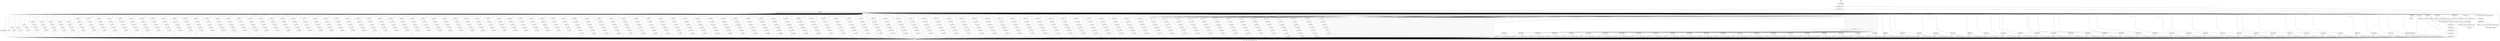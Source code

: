 digraph "CFG for '_ZN3pov17POVFPU_RunDefaultEj' function" {
	label="CFG for '_ZN3pov17POVFPU_RunDefaultEj' function";

	Node0x104e8e0 [shape=record,label="{entry}"];
	Node0x104e8e0 -> Node0x104e930;
	Node0x104e930 [shape=record,label="{pd_while.body.outer}"];
	Node0x104e930 -> Node0x104e980;
	Node0x104e980 [shape=record,label="{pd_while.body.outer8}"];
	Node0x104e980 -> Node0x104e9d0;
	Node0x104e9d0 [shape=record,label="{pd_while.body.outer17}"];
	Node0x104e9d0 -> Node0x104ea20;
	Node0x104ea20 [shape=record,label="{it_while.body|{<s0>def|<s1>0|<s2>1|<s3>2|<s4>3|<s5>4|<s6>5|<s7>6|<s8>7|<s9>8|<s10>9|<s11>10|<s12>11|<s13>12|<s14>13|<s15>14|<s16>15|<s17>16|<s18>17|<s19>18|<s20>19|<s21>20|<s22>21|<s23>22|<s24>23|<s25>24|<s26>25|<s27>26|<s28>27|<s29>28|<s30>29|<s31>30|<s32>31|<s33>32|<s34>33|<s35>34|<s36>35|<s37>36|<s38>37|<s39>38|<s40>39|<s41>40|<s42>41|<s43>42|<s44>43|<s45>44|<s46>45|<s47>46|<s48>47|<s49>48|<s50>49|<s51>50|<s52>51|<s53>52|<s54>53|<s55>54|<s56>55|<s57>56|<s58>57|<s59>58|<s60>59|<s61>60|<s62>61|<s63>62|<s64>truncated...}}"];
	Node0x104ea20:s0 -> Node0x1060ae0;
	Node0x104ea20:s1 -> Node0x104eac0;
	Node0x104ea20:s2 -> Node0x104eb10;
	Node0x104ea20:s3 -> Node0x104eb60;
	Node0x104ea20:s4 -> Node0x104ebb0;
	Node0x104ea20:s5 -> Node0x104ec00;
	Node0x104ea20:s6 -> Node0x104ec50;
	Node0x104ea20:s7 -> Node0x104eca0;
	Node0x104ea20:s8 -> Node0x104ecf0;
	Node0x104ea20:s9 -> Node0x104ed40;
	Node0x104ea20:s10 -> Node0x104ed90;
	Node0x104ea20:s11 -> Node0x104ede0;
	Node0x104ea20:s12 -> Node0x104ee30;
	Node0x104ea20:s13 -> Node0x104ee80;
	Node0x104ea20:s14 -> Node0x104eed0;
	Node0x104ea20:s15 -> Node0x104ef20;
	Node0x104ea20:s16 -> Node0x104ef70;
	Node0x104ea20:s17 -> Node0x104efc0;
	Node0x104ea20:s18 -> Node0x104f010;
	Node0x104ea20:s19 -> Node0x104f060;
	Node0x104ea20:s20 -> Node0x104f0b0;
	Node0x104ea20:s21 -> Node0x104f100;
	Node0x104ea20:s22 -> Node0x104f150;
	Node0x104ea20:s23 -> Node0x104f1a0;
	Node0x104ea20:s24 -> Node0x104f1f0;
	Node0x104ea20:s25 -> Node0x104f240;
	Node0x104ea20:s26 -> Node0x104f290;
	Node0x104ea20:s27 -> Node0x104f2e0;
	Node0x104ea20:s28 -> Node0x104f330;
	Node0x104ea20:s29 -> Node0x104f380;
	Node0x104ea20:s30 -> Node0x104f3d0;
	Node0x104ea20:s31 -> Node0x104f420;
	Node0x104ea20:s32 -> Node0x104f470;
	Node0x104ea20:s33 -> Node0x104f4c0;
	Node0x104ea20:s34 -> Node0x104f510;
	Node0x104ea20:s35 -> Node0x104f560;
	Node0x104ea20:s36 -> Node0x104f5b0;
	Node0x104ea20:s37 -> Node0x104f600;
	Node0x104ea20:s38 -> Node0x104f650;
	Node0x104ea20:s39 -> Node0x104f6a0;
	Node0x104ea20:s40 -> Node0x104f6f0;
	Node0x104ea20:s41 -> Node0x104f740;
	Node0x104ea20:s42 -> Node0x104f790;
	Node0x104ea20:s43 -> Node0x104f7e0;
	Node0x104ea20:s44 -> Node0x104f830;
	Node0x104ea20:s45 -> Node0x104f880;
	Node0x104ea20:s46 -> Node0x104f8d0;
	Node0x104ea20:s47 -> Node0x104f920;
	Node0x104ea20:s48 -> Node0x104f970;
	Node0x104ea20:s49 -> Node0x104f9c0;
	Node0x104ea20:s50 -> Node0x104fa10;
	Node0x104ea20:s51 -> Node0x104fa60;
	Node0x104ea20:s52 -> Node0x104fab0;
	Node0x104ea20:s53 -> Node0x104fb00;
	Node0x104ea20:s54 -> Node0x104fb50;
	Node0x104ea20:s55 -> Node0x104fba0;
	Node0x104ea20:s56 -> Node0x104fbf0;
	Node0x104ea20:s57 -> Node0x104fc40;
	Node0x104ea20:s58 -> Node0x104fc90;
	Node0x104ea20:s59 -> Node0x104fce0;
	Node0x104ea20:s60 -> Node0x104fd30;
	Node0x104ea20:s61 -> Node0x104fd80;
	Node0x104ea20:s62 -> Node0x104fdd0;
	Node0x104ea20:s63 -> Node0x104fe20;
	Node0x104ea20:s64 -> Node0x104fe70;
	Node0x104ea20:s64 -> Node0x104fec0;
	Node0x104ea20:s64 -> Node0x104ff10;
	Node0x104ea20:s64 -> Node0x104ff60;
	Node0x104ea20:s64 -> Node0x104ffb0;
	Node0x104ea20:s64 -> Node0x1050000;
	Node0x104ea20:s64 -> Node0x1050050;
	Node0x104ea20:s64 -> Node0x10500a0;
	Node0x104ea20:s64 -> Node0x10500f0;
	Node0x104ea20:s64 -> Node0x1050140;
	Node0x104ea20:s64 -> Node0x1050190;
	Node0x104ea20:s64 -> Node0x10501e0;
	Node0x104ea20:s64 -> Node0x1050230;
	Node0x104ea20:s64 -> Node0x1050280;
	Node0x104ea20:s64 -> Node0x10502d0;
	Node0x104ea20:s64 -> Node0x1050320;
	Node0x104ea20:s64 -> Node0x1050370;
	Node0x104ea20:s64 -> Node0x10503c0;
	Node0x104ea20:s64 -> Node0x1050410;
	Node0x104ea20:s64 -> Node0x1050460;
	Node0x104ea20:s64 -> Node0x10504b0;
	Node0x104ea20:s64 -> Node0x1050500;
	Node0x104ea20:s64 -> Node0x1050550;
	Node0x104ea20:s64 -> Node0x10505a0;
	Node0x104ea20:s64 -> Node0x10505f0;
	Node0x104ea20:s64 -> Node0x1050640;
	Node0x104ea20:s64 -> Node0x1050690;
	Node0x104ea20:s64 -> Node0x10506e0;
	Node0x104ea20:s64 -> Node0x1050730;
	Node0x104ea20:s64 -> Node0x1050780;
	Node0x104ea20:s64 -> Node0x10507d0;
	Node0x104ea20:s64 -> Node0x1050820;
	Node0x104ea20:s64 -> Node0x1050870;
	Node0x104ea20:s64 -> Node0x10508c0;
	Node0x104ea20:s64 -> Node0x1050910;
	Node0x104ea20:s64 -> Node0x1050960;
	Node0x104ea20:s64 -> Node0x10509b0;
	Node0x104ea20:s64 -> Node0x1050a00;
	Node0x104ea20:s64 -> Node0x1050a50;
	Node0x104ea20:s64 -> Node0x1050aa0;
	Node0x104ea20:s64 -> Node0x1050af0;
	Node0x104ea20:s64 -> Node0x1050b40;
	Node0x104ea20:s64 -> Node0x1050b90;
	Node0x104ea20:s64 -> Node0x1050be0;
	Node0x104ea20:s64 -> Node0x1050c30;
	Node0x104ea20:s64 -> Node0x1050c80;
	Node0x104ea20:s64 -> Node0x1050cd0;
	Node0x104ea20:s64 -> Node0x1050d20;
	Node0x104ea20:s64 -> Node0x1050d70;
	Node0x104ea20:s64 -> Node0x1050dc0;
	Node0x104ea20:s64 -> Node0x1050e10;
	Node0x104ea20:s64 -> Node0x1050e60;
	Node0x104ea20:s64 -> Node0x1050eb0;
	Node0x104ea20:s64 -> Node0x1050f00;
	Node0x104ea20:s64 -> Node0x1050f50;
	Node0x104ea20:s64 -> Node0x1050fa0;
	Node0x104ea20:s64 -> Node0x1050ff0;
	Node0x104ea20:s64 -> Node0x1051040;
	Node0x104ea20:s64 -> Node0x1051090;
	Node0x104ea20:s64 -> Node0x10510e0;
	Node0x104ea20:s64 -> Node0x1051130;
	Node0x104ea20:s64 -> Node0x1051180;
	Node0x104ea20:s64 -> Node0x10511d0;
	Node0x104ea20:s64 -> Node0x1051220;
	Node0x104ea20:s64 -> Node0x1051270;
	Node0x104ea20:s64 -> Node0x10512c0;
	Node0x104ea20:s64 -> Node0x1051310;
	Node0x104ea20:s64 -> Node0x1051360;
	Node0x104ea20:s64 -> Node0x10513b0;
	Node0x104ea20:s64 -> Node0x1051400;
	Node0x104ea20:s64 -> Node0x1051450;
	Node0x104ea20:s64 -> Node0x10514a0;
	Node0x104ea20:s64 -> Node0x10514f0;
	Node0x104ea20:s64 -> Node0x1051540;
	Node0x104ea20:s64 -> Node0x1051590;
	Node0x104ea20:s64 -> Node0x10515e0;
	Node0x104ea20:s64 -> Node0x1051630;
	Node0x104ea20:s64 -> Node0x1051680;
	Node0x104ea20:s64 -> Node0x10516d0;
	Node0x104ea20:s64 -> Node0x1051720;
	Node0x104ea20:s64 -> Node0x1051770;
	Node0x104ea20:s64 -> Node0x10517c0;
	Node0x104ea20:s64 -> Node0x1051810;
	Node0x104ea20:s64 -> Node0x1051860;
	Node0x104ea20:s64 -> Node0x10518b0;
	Node0x104ea20:s64 -> Node0x1051900;
	Node0x104ea20:s64 -> Node0x1051950;
	Node0x104ea20:s64 -> Node0x10519a0;
	Node0x104ea20:s64 -> Node0x10519f0;
	Node0x104ea20:s64 -> Node0x1051a40;
	Node0x104ea20:s64 -> Node0x1051a90;
	Node0x104ea20:s64 -> Node0x1051ae0;
	Node0x104ea20:s64 -> Node0x1051b30;
	Node0x104ea20:s64 -> Node0x1051b80;
	Node0x104ea20:s64 -> Node0x1051bd0;
	Node0x104ea20:s64 -> Node0x1051c20;
	Node0x104ea20:s64 -> Node0x1051c70;
	Node0x104ea20:s64 -> Node0x1051cc0;
	Node0x104ea20:s64 -> Node0x1051d10;
	Node0x104ea20:s64 -> Node0x1051d60;
	Node0x104ea20:s64 -> Node0x1051db0;
	Node0x104ea20:s64 -> Node0x1051e00;
	Node0x104ea20:s64 -> Node0x1051e50;
	Node0x104ea20:s64 -> Node0x1051ea0;
	Node0x104ea20:s64 -> Node0x1051ef0;
	Node0x104ea20:s64 -> Node0x1051f40;
	Node0x104ea20:s64 -> Node0x1051f90;
	Node0x104ea20:s64 -> Node0x1051fe0;
	Node0x104ea20:s64 -> Node0x1052030;
	Node0x104ea20:s64 -> Node0x1052080;
	Node0x104ea20:s64 -> Node0x10520d0;
	Node0x104ea20:s64 -> Node0x1052120;
	Node0x104ea20:s64 -> Node0x1052170;
	Node0x104ea20:s64 -> Node0x10521c0;
	Node0x104ea20:s64 -> Node0x1052210;
	Node0x104ea20:s64 -> Node0x1052260;
	Node0x104ea20:s64 -> Node0x10522b0;
	Node0x104ea20:s64 -> Node0x1052300;
	Node0x104ea20:s64 -> Node0x1052350;
	Node0x104ea20:s64 -> Node0x10523a0;
	Node0x104ea20:s64 -> Node0x10523f0;
	Node0x104ea20:s64 -> Node0x1052440;
	Node0x104ea20:s64 -> Node0x1052490;
	Node0x104ea20:s64 -> Node0x10524e0;
	Node0x104ea20:s64 -> Node0x1052530;
	Node0x104ea20:s64 -> Node0x1052580;
	Node0x104ea20:s64 -> Node0x10525d0;
	Node0x104ea20:s64 -> Node0x1052620;
	Node0x104ea20:s64 -> Node0x1052670;
	Node0x104ea20:s64 -> Node0x10526c0;
	Node0x104ea20:s64 -> Node0x1052710;
	Node0x104ea20:s64 -> Node0x1052760;
	Node0x104ea20:s64 -> Node0x10527b0;
	Node0x104ea20:s64 -> Node0x1052800;
	Node0x104ea20:s64 -> Node0x1052850;
	Node0x104ea20:s64 -> Node0x10528a0;
	Node0x104ea20:s64 -> Node0x10528f0;
	Node0x104ea20:s64 -> Node0x1052940;
	Node0x104ea20:s64 -> Node0x1052990;
	Node0x104ea20:s64 -> Node0x10529e0;
	Node0x104ea20:s64 -> Node0x1052a30;
	Node0x104ea20:s64 -> Node0x1052a80;
	Node0x104ea20:s64 -> Node0x1052ad0;
	Node0x104ea20:s64 -> Node0x1052b20;
	Node0x104ea20:s64 -> Node0x1052b70;
	Node0x104ea20:s64 -> Node0x1052bc0;
	Node0x104ea20:s64 -> Node0x1052c10;
	Node0x104ea20:s64 -> Node0x1052c60;
	Node0x104ea20:s64 -> Node0x1052cb0;
	Node0x104ea20:s64 -> Node0x1052d00;
	Node0x104ea20:s64 -> Node0x1052d50;
	Node0x104ea20:s64 -> Node0x1052da0;
	Node0x104ea20:s64 -> Node0x1052df0;
	Node0x104ea20:s64 -> Node0x1052e40;
	Node0x104ea20:s64 -> Node0x1052e90;
	Node0x104ea20:s64 -> Node0x1052ee0;
	Node0x104ea20:s64 -> Node0x1052f30;
	Node0x104ea20:s64 -> Node0x1052f80;
	Node0x104ea20:s64 -> Node0x1052fd0;
	Node0x104ea20:s64 -> Node0x1053020;
	Node0x104ea20:s64 -> Node0x1053070;
	Node0x104ea20:s64 -> Node0x10530c0;
	Node0x104ea20:s64 -> Node0x1053110;
	Node0x104ea20:s64 -> Node0x1053160;
	Node0x104ea20:s64 -> Node0x10531b0;
	Node0x104ea20:s64 -> Node0x1053200;
	Node0x104ea20:s64 -> Node0x1053250;
	Node0x104ea20:s64 -> Node0x10532a0;
	Node0x104ea20:s64 -> Node0x10532f0;
	Node0x104ea20:s64 -> Node0x1053340;
	Node0x104ea20:s64 -> Node0x1053390;
	Node0x104ea20:s64 -> Node0x10533e0;
	Node0x104ea20:s64 -> Node0x1053430;
	Node0x104ea20:s64 -> Node0x1053480;
	Node0x104ea20:s64 -> Node0x10534d0;
	Node0x104ea20:s64 -> Node0x1053520;
	Node0x104ea20:s64 -> Node0x1053570;
	Node0x104ea20:s64 -> Node0x10535c0;
	Node0x104ea20:s64 -> Node0x1053610;
	Node0x104ea20:s64 -> Node0x1053660;
	Node0x104ea20:s64 -> Node0x10536b0;
	Node0x104ea20:s64 -> Node0x1053700;
	Node0x104ea20:s64 -> Node0x1053750;
	Node0x104ea20:s64 -> Node0x10537a0;
	Node0x104ea20:s64 -> Node0x10537f0;
	Node0x104ea20:s64 -> Node0x1053840;
	Node0x104ea20:s64 -> Node0x1053890;
	Node0x104ea20:s64 -> Node0x10538e0;
	Node0x104ea20:s64 -> Node0x1053930;
	Node0x104ea20:s64 -> Node0x1053980;
	Node0x104ea20:s64 -> Node0x10539d0;
	Node0x104ea20:s64 -> Node0x1053a20;
	Node0x104ea20:s64 -> Node0x1053a70;
	Node0x104ea20:s64 -> Node0x1053ac0;
	Node0x104ea20:s64 -> Node0x1053b10;
	Node0x104ea20:s64 -> Node0x1053b60;
	Node0x104ea20:s64 -> Node0x1053bb0;
	Node0x104ea20:s64 -> Node0x1053c00;
	Node0x104ea20:s64 -> Node0x1053c50;
	Node0x104ea20:s64 -> Node0x1053ca0;
	Node0x104ea20:s64 -> Node0x1053cf0;
	Node0x104ea20:s64 -> Node0x1053d40;
	Node0x104ea20:s64 -> Node0x1053d90;
	Node0x104ea20:s64 -> Node0x1053de0;
	Node0x104ea20:s64 -> Node0x1053e30;
	Node0x104ea20:s64 -> Node0x1053e80;
	Node0x104ea20:s64 -> Node0x1053ed0;
	Node0x104ea20:s64 -> Node0x1053f20;
	Node0x104ea20:s64 -> Node0x1053f70;
	Node0x104ea20:s64 -> Node0x1053fc0;
	Node0x104ea20:s64 -> Node0x1054010;
	Node0x104ea20:s64 -> Node0x1054060;
	Node0x104ea20:s64 -> Node0x10540b0;
	Node0x104ea20:s64 -> Node0x1054100;
	Node0x104ea20:s64 -> Node0x1054150;
	Node0x104ea20:s64 -> Node0x10541a0;
	Node0x104ea20:s64 -> Node0x10541f0;
	Node0x104ea20:s64 -> Node0x1054240;
	Node0x104ea20:s64 -> Node0x1054290;
	Node0x104ea20:s64 -> Node0x10542e0;
	Node0x104ea20:s64 -> Node0x1054330;
	Node0x104ea20:s64 -> Node0x1054380;
	Node0x104ea20:s64 -> Node0x10543d0;
	Node0x104ea20:s64 -> Node0x1054420;
	Node0x104ea20:s64 -> Node0x1054470;
	Node0x104ea20:s64 -> Node0x10544c0;
	Node0x104ea20:s64 -> Node0x1054510;
	Node0x104ea20:s64 -> Node0x1054560;
	Node0x104ea20:s64 -> Node0x10545b0;
	Node0x104ea20:s64 -> Node0x1054600;
	Node0x104ea20:s64 -> Node0x1054650;
	Node0x104ea20:s64 -> Node0x10546a0;
	Node0x104ea20:s64 -> Node0x10546f0;
	Node0x104ea20:s64 -> Node0x1054740;
	Node0x104ea20:s64 -> Node0x1054790;
	Node0x104ea20:s64 -> Node0x10547e0;
	Node0x104ea20:s64 -> Node0x1054830;
	Node0x104ea20:s64 -> Node0x1054880;
	Node0x104ea20:s64 -> Node0x10548d0;
	Node0x104ea20:s64 -> Node0x1054920;
	Node0x104ea20:s64 -> Node0x1054970;
	Node0x104ea20:s64 -> Node0x10549c0;
	Node0x104ea20:s64 -> Node0x1054a10;
	Node0x104ea20:s64 -> Node0x1054a60;
	Node0x104ea20:s64 -> Node0x1054ab0;
	Node0x104ea20:s64 -> Node0x1054b00;
	Node0x104ea20:s64 -> Node0x1054b50;
	Node0x104ea20:s64 -> Node0x1054ba0;
	Node0x104ea20:s64 -> Node0x1054bf0;
	Node0x104ea20:s64 -> Node0x1054c40;
	Node0x104ea20:s64 -> Node0x1054c90;
	Node0x104ea20:s64 -> Node0x1054ce0;
	Node0x104ea20:s64 -> Node0x1054d30;
	Node0x104ea20:s64 -> Node0x1054d80;
	Node0x104ea20:s64 -> Node0x1054dd0;
	Node0x104ea20:s64 -> Node0x1054e20;
	Node0x104ea20:s64 -> Node0x1054e70;
	Node0x104ea20:s64 -> Node0x10609a0;
	Node0x104ea20:s64 -> Node0x1054ec0;
	Node0x104ea20:s64 -> Node0x1054f10;
	Node0x104ea20:s64 -> Node0x1054f60;
	Node0x104ea20:s64 -> Node0x1054fb0;
	Node0x104ea20:s64 -> Node0x1055000;
	Node0x104ea20:s64 -> Node0x1055050;
	Node0x104ea20:s64 -> Node0x10550a0;
	Node0x104ea20:s64 -> Node0x10550f0;
	Node0x104ea20:s64 -> Node0x1060860;
	Node0x104ea20:s64 -> Node0x1055140;
	Node0x104ea20:s64 -> Node0x1055190;
	Node0x104ea20:s64 -> Node0x10551e0;
	Node0x104ea20:s64 -> Node0x1055230;
	Node0x104ea20:s64 -> Node0x1055280;
	Node0x104ea20:s64 -> Node0x10552d0;
	Node0x104ea20:s64 -> Node0x1055320;
	Node0x104ea20:s64 -> Node0x1055370;
	Node0x104ea20:s64 -> Node0x10606d0;
	Node0x104ea20:s64 -> Node0x10553c0;
	Node0x104ea20:s64 -> Node0x1055410;
	Node0x104ea20:s64 -> Node0x1055460;
	Node0x104ea20:s64 -> Node0x10554b0;
	Node0x104ea20:s64 -> Node0x1055500;
	Node0x104ea20:s64 -> Node0x1055550;
	Node0x104ea20:s64 -> Node0x10555a0;
	Node0x104ea20:s64 -> Node0x10555f0;
	Node0x104ea20:s64 -> Node0x1060680;
	Node0x104ea20:s64 -> Node0x1055640;
	Node0x104ea20:s64 -> Node0x1055690;
	Node0x104ea20:s64 -> Node0x10556e0;
	Node0x104ea20:s64 -> Node0x1055730;
	Node0x104ea20:s64 -> Node0x1055780;
	Node0x104ea20:s64 -> Node0x10557d0;
	Node0x104ea20:s64 -> Node0x1055820;
	Node0x104ea20:s64 -> Node0x1055870;
	Node0x104ea20:s64 -> Node0x1060630;
	Node0x104ea20:s64 -> Node0x10558c0;
	Node0x104ea20:s64 -> Node0x1055910;
	Node0x104ea20:s64 -> Node0x1055960;
	Node0x104ea20:s64 -> Node0x10559b0;
	Node0x104ea20:s64 -> Node0x1055a00;
	Node0x104ea20:s64 -> Node0x1055a50;
	Node0x104ea20:s64 -> Node0x1055aa0;
	Node0x104ea20:s64 -> Node0x1055af0;
	Node0x104ea20:s64 -> Node0x10605e0;
	Node0x104ea20:s64 -> Node0x1055b40;
	Node0x104ea20:s64 -> Node0x1055b90;
	Node0x104ea20:s64 -> Node0x1055be0;
	Node0x104ea20:s64 -> Node0x1055c30;
	Node0x104ea20:s64 -> Node0x1055c80;
	Node0x104ea20:s64 -> Node0x1055cd0;
	Node0x104ea20:s64 -> Node0x1055d20;
	Node0x104ea20:s64 -> Node0x1055d70;
	Node0x104ea20:s64 -> Node0x1060590;
	Node0x104ea20:s64 -> Node0x1055dc0;
	Node0x104ea20:s64 -> Node0x1055e10;
	Node0x104ea20:s64 -> Node0x1055e60;
	Node0x104ea20:s64 -> Node0x1055eb0;
	Node0x104ea20:s64 -> Node0x1055f00;
	Node0x104ea20:s64 -> Node0x1055f50;
	Node0x104ea20:s64 -> Node0x1055fa0;
	Node0x104ea20:s64 -> Node0x1055ff0;
	Node0x104ea20:s64 -> Node0x1060450;
	Node0x104ea20:s64 -> Node0x1056040;
	Node0x104ea20:s64 -> Node0x1056090;
	Node0x104ea20:s64 -> Node0x10560e0;
	Node0x104ea20:s64 -> Node0x1056130;
	Node0x104ea20:s64 -> Node0x1056180;
	Node0x104ea20:s64 -> Node0x10561d0;
	Node0x104ea20:s64 -> Node0x1056220;
	Node0x104ea20:s64 -> Node0x1056270;
	Node0x104ea20:s64 -> Node0x10562c0;
	Node0x104ea20:s64 -> Node0x1056310;
	Node0x104ea20:s64 -> Node0x1056360;
	Node0x104ea20:s64 -> Node0x10563b0;
	Node0x104ea20:s64 -> Node0x1056400;
	Node0x104ea20:s64 -> Node0x1056450;
	Node0x104ea20:s64 -> Node0x10564a0;
	Node0x104ea20:s64 -> Node0x10564f0;
	Node0x104ea20:s64 -> Node0x1056540;
	Node0x104ea20:s64 -> Node0x1056590;
	Node0x104ea20:s64 -> Node0x10565e0;
	Node0x104ea20:s64 -> Node0x1056630;
	Node0x104ea20:s64 -> Node0x1056680;
	Node0x104ea20:s64 -> Node0x10566d0;
	Node0x104ea20:s64 -> Node0x1056720;
	Node0x104ea20:s64 -> Node0x1056770;
	Node0x104ea20:s64 -> Node0x10567c0;
	Node0x104ea20:s64 -> Node0x1056810;
	Node0x104ea20:s64 -> Node0x1056860;
	Node0x104ea20:s64 -> Node0x10568b0;
	Node0x104ea20:s64 -> Node0x1056900;
	Node0x104ea20:s64 -> Node0x1056950;
	Node0x104ea20:s64 -> Node0x10569a0;
	Node0x104ea20:s64 -> Node0x10569f0;
	Node0x104ea20:s64 -> Node0x1056a40;
	Node0x104ea20:s64 -> Node0x1056a90;
	Node0x104ea20:s64 -> Node0x1056ae0;
	Node0x104ea20:s64 -> Node0x1056b30;
	Node0x104ea20:s64 -> Node0x1056b80;
	Node0x104ea20:s64 -> Node0x1056bd0;
	Node0x104ea20:s64 -> Node0x1056c20;
	Node0x104ea20:s64 -> Node0x1056c70;
	Node0x104ea20:s64 -> Node0x1056cc0;
	Node0x104ea20:s64 -> Node0x1056d10;
	Node0x104ea20:s64 -> Node0x1056d60;
	Node0x104ea20:s64 -> Node0x1056db0;
	Node0x104ea20:s64 -> Node0x1056e00;
	Node0x104ea20:s64 -> Node0x1056e50;
	Node0x104ea20:s64 -> Node0x1056ea0;
	Node0x104ea20:s64 -> Node0x1056ef0;
	Node0x104ea20:s64 -> Node0x1056f40;
	Node0x104ea20:s64 -> Node0x1056f90;
	Node0x104ea20:s64 -> Node0x1056fe0;
	Node0x104ea20:s64 -> Node0x1057030;
	Node0x104ea20:s64 -> Node0x1057080;
	Node0x104ea20:s64 -> Node0x10570d0;
	Node0x104ea20:s64 -> Node0x1057120;
	Node0x104ea20:s64 -> Node0x1057170;
	Node0x104ea20:s64 -> Node0x10571c0;
	Node0x104ea20:s64 -> Node0x1057210;
	Node0x104ea20:s64 -> Node0x1057260;
	Node0x104ea20:s64 -> Node0x10572b0;
	Node0x104ea20:s64 -> Node0x1057300;
	Node0x104ea20:s64 -> Node0x1057350;
	Node0x104ea20:s64 -> Node0x10573a0;
	Node0x104ea20:s64 -> Node0x10573f0;
	Node0x104ea20:s64 -> Node0x1057440;
	Node0x104ea20:s64 -> Node0x1057490;
	Node0x104ea20:s64 -> Node0x10574e0;
	Node0x104ea20:s64 -> Node0x1057530;
	Node0x104ea20:s64 -> Node0x1057580;
	Node0x104ea20:s64 -> Node0x10575d0;
	Node0x104ea20:s64 -> Node0x1057620;
	Node0x104ea20:s64 -> Node0x1057670;
	Node0x104ea20:s64 -> Node0x10576c0;
	Node0x104ea20:s64 -> Node0x1057710;
	Node0x104ea20:s64 -> Node0x1057760;
	Node0x104ea20:s64 -> Node0x10577b0;
	Node0x104ea20:s64 -> Node0x1057800;
	Node0x104ea20:s64 -> Node0x1057850;
	Node0x104ea20:s64 -> Node0x10578a0;
	Node0x104ea20:s64 -> Node0x10578f0;
	Node0x104ea20:s64 -> Node0x1057940;
	Node0x104ea20:s64 -> Node0x1057990;
	Node0x104ea20:s64 -> Node0x10579e0;
	Node0x104ea20:s64 -> Node0x1057a30;
	Node0x104ea20:s64 -> Node0x1057a80;
	Node0x104ea20:s64 -> Node0x1057ad0;
	Node0x104ea20:s64 -> Node0x1057b20;
	Node0x104ea20:s64 -> Node0x1057b70;
	Node0x104ea20:s64 -> Node0x1057bc0;
	Node0x104ea20:s64 -> Node0x1057c10;
	Node0x104ea20:s64 -> Node0x1057c60;
	Node0x104ea20:s64 -> Node0x1057cb0;
	Node0x104ea20:s64 -> Node0x1057d00;
	Node0x104ea20:s64 -> Node0x1057d50;
	Node0x104ea20:s64 -> Node0x1057da0;
	Node0x104ea20:s64 -> Node0x1057df0;
	Node0x104ea20:s64 -> Node0x1057e40;
	Node0x104ea20:s64 -> Node0x1057e90;
	Node0x104ea20:s64 -> Node0x1057ee0;
	Node0x104ea20:s64 -> Node0x1057f30;
	Node0x104ea20:s64 -> Node0x1057f80;
	Node0x104ea20:s64 -> Node0x1057fd0;
	Node0x104ea20:s64 -> Node0x1058020;
	Node0x104ea20:s64 -> Node0x1058070;
	Node0x104ea20:s64 -> Node0x10580c0;
	Node0x104ea20:s64 -> Node0x1058110;
	Node0x104ea20:s64 -> Node0x1058160;
	Node0x104ea20:s64 -> Node0x10581b0;
	Node0x104ea20:s64 -> Node0x1058200;
	Node0x104ea20:s64 -> Node0x1058250;
	Node0x104ea20:s64 -> Node0x10582a0;
	Node0x104ea20:s64 -> Node0x10582f0;
	Node0x104ea20:s64 -> Node0x1058340;
	Node0x104ea20:s64 -> Node0x1058390;
	Node0x104ea20:s64 -> Node0x10583e0;
	Node0x104ea20:s64 -> Node0x1058430;
	Node0x104ea20:s64 -> Node0x1058480;
	Node0x104ea20:s64 -> Node0x10584d0;
	Node0x104ea20:s64 -> Node0x1058520;
	Node0x104ea20:s64 -> Node0x1058570;
	Node0x104ea20:s64 -> Node0x10585c0;
	Node0x104ea20:s64 -> Node0x1058610;
	Node0x104ea20:s64 -> Node0x1058660;
	Node0x104ea20:s64 -> Node0x10586b0;
	Node0x104ea20:s64 -> Node0x1058700;
	Node0x104ea20:s64 -> Node0x1058750;
	Node0x104ea20:s64 -> Node0x10587a0;
	Node0x104ea20:s64 -> Node0x10587f0;
	Node0x104ea20:s64 -> Node0x1058840;
	Node0x104ea20:s64 -> Node0x1058890;
	Node0x104ea20:s64 -> Node0x10588e0;
	Node0x104ea20:s64 -> Node0x1058930;
	Node0x104ea20:s64 -> Node0x1058980;
	Node0x104ea20:s64 -> Node0x10589d0;
	Node0x104ea20:s64 -> Node0x1058a20;
	Node0x104ea20:s64 -> Node0x1058a70;
	Node0x104ea20:s64 -> Node0x1058ac0;
	Node0x104ea20:s64 -> Node0x1058b10;
	Node0x104ea20:s64 -> Node0x1058b60;
	Node0x104ea20:s64 -> Node0x1058bb0;
	Node0x104ea20:s64 -> Node0x1058c00;
	Node0x104ea20:s64 -> Node0x1058c50;
	Node0x104ea20:s64 -> Node0x1058ca0;
	Node0x104ea20:s64 -> Node0x1058cf0;
	Node0x104ea20:s64 -> Node0x1058d40;
	Node0x104ea20:s64 -> Node0x1058d90;
	Node0x104ea20:s64 -> Node0x1058de0;
	Node0x104ea20:s64 -> Node0x1058e30;
	Node0x104ea20:s64 -> Node0x1058e80;
	Node0x104ea20:s64 -> Node0x1058ed0;
	Node0x104ea20:s64 -> Node0x1058f20;
	Node0x104ea20:s64 -> Node0x1058f70;
	Node0x104ea20:s64 -> Node0x1058fc0;
	Node0x104ea20:s64 -> Node0x1059010;
	Node0x104ea20:s64 -> Node0x1059060;
	Node0x104ea20:s64 -> Node0x10590b0;
	Node0x104ea20:s64 -> Node0x1059100;
	Node0x104ea20:s64 -> Node0x1059150;
	Node0x104ea20:s64 -> Node0x10591a0;
	Node0x104ea20:s64 -> Node0x10591f0;
	Node0x104ea20:s64 -> Node0x1059240;
	Node0x104ea20:s64 -> Node0x1059290;
	Node0x104ea20:s64 -> Node0x10592e0;
	Node0x104ea20:s64 -> Node0x1059330;
	Node0x104ea20:s64 -> Node0x1059380;
	Node0x104ea20:s64 -> Node0x10593d0;
	Node0x104ea20:s64 -> Node0x1059420;
	Node0x104ea20:s64 -> Node0x1059470;
	Node0x104ea20:s64 -> Node0x10594c0;
	Node0x104ea20:s64 -> Node0x1059510;
	Node0x104ea20:s64 -> Node0x1059560;
	Node0x104ea20:s64 -> Node0x10595b0;
	Node0x104ea20:s64 -> Node0x1059600;
	Node0x104ea20:s64 -> Node0x1059650;
	Node0x104ea20:s64 -> Node0x10596a0;
	Node0x104ea20:s64 -> Node0x10596f0;
	Node0x104ea20:s64 -> Node0x1059740;
	Node0x104ea20:s64 -> Node0x1059790;
	Node0x104ea20:s64 -> Node0x10597e0;
	Node0x104ea20:s64 -> Node0x1059830;
	Node0x104ea20:s64 -> Node0x1059880;
	Node0x104ea20:s64 -> Node0x10598d0;
	Node0x104ea20:s64 -> Node0x1059920;
	Node0x104ea20:s64 -> Node0x1059970;
	Node0x104ea20:s64 -> Node0x10599c0;
	Node0x104ea20:s64 -> Node0x1059a10;
	Node0x104ea20:s64 -> Node0x1059a60;
	Node0x104ea20:s64 -> Node0x1059ab0;
	Node0x104ea20:s64 -> Node0x1059b00;
	Node0x104ea20:s64 -> Node0x1059b50;
	Node0x104ea20:s64 -> Node0x1059ba0;
	Node0x104ea20:s64 -> Node0x1059bf0;
	Node0x104ea20:s64 -> Node0x1059c40;
	Node0x104ea20:s64 -> Node0x1059c90;
	Node0x104ea20:s64 -> Node0x1059ce0;
	Node0x104ea20:s64 -> Node0x1059d30;
	Node0x104ea20:s64 -> Node0x1059d80;
	Node0x104ea20:s64 -> Node0x1059dd0;
	Node0x104ea20:s64 -> Node0x1059e20;
	Node0x104ea20:s64 -> Node0x1059e70;
	Node0x104ea20:s64 -> Node0x1059ec0;
	Node0x104ea20:s64 -> Node0x1059f10;
	Node0x104ea20:s64 -> Node0x1059f60;
	Node0x104ea20:s64 -> Node0x1059fb0;
	Node0x104ea20:s64 -> Node0x105a000;
	Node0x104ea20:s64 -> Node0x105a050;
	Node0x104ea20:s64 -> Node0x105a0a0;
	Node0x104ea20:s64 -> Node0x105a0f0;
	Node0x104ea20:s64 -> Node0x105a140;
	Node0x104ea20:s64 -> Node0x105a190;
	Node0x104ea20:s64 -> Node0x105a1e0;
	Node0x104ea20:s64 -> Node0x105a230;
	Node0x104ea20:s64 -> Node0x105a280;
	Node0x104ea20:s64 -> Node0x105a2d0;
	Node0x104ea20:s64 -> Node0x105a320;
	Node0x104ea20:s64 -> Node0x105a370;
	Node0x104ea20:s64 -> Node0x105a3c0;
	Node0x104ea20:s64 -> Node0x105a410;
	Node0x104ea20:s64 -> Node0x105a460;
	Node0x104ea20:s64 -> Node0x105a4b0;
	Node0x104ea20:s64 -> Node0x105a500;
	Node0x104ea20:s64 -> Node0x105a550;
	Node0x104ea20:s64 -> Node0x105a5a0;
	Node0x104ea20:s64 -> Node0x105a5f0;
	Node0x104ea20:s64 -> Node0x105a640;
	Node0x104ea20:s64 -> Node0x105a690;
	Node0x104ea20:s64 -> Node0x105a6e0;
	Node0x104ea20:s64 -> Node0x105a730;
	Node0x104ea20:s64 -> Node0x105a780;
	Node0x104ea20:s64 -> Node0x105a7d0;
	Node0x104ea20:s64 -> Node0x105a820;
	Node0x104ea20:s64 -> Node0x105a870;
	Node0x104ea20:s64 -> Node0x105a8c0;
	Node0x104ea20:s64 -> Node0x105a910;
	Node0x104ea20:s64 -> Node0x105a960;
	Node0x104ea20:s64 -> Node0x105a9b0;
	Node0x104ea20:s64 -> Node0x105aa00;
	Node0x104ea20:s64 -> Node0x105aa50;
	Node0x104ea20:s64 -> Node0x105aaa0;
	Node0x104ea20:s64 -> Node0x105aaf0;
	Node0x104ea20:s64 -> Node0x105ab40;
	Node0x104ea20:s64 -> Node0x105ab90;
	Node0x104ea20:s64 -> Node0x105abe0;
	Node0x104ea20:s64 -> Node0x105ac30;
	Node0x104ea20:s64 -> Node0x105ac80;
	Node0x104ea20:s64 -> Node0x105acd0;
	Node0x104ea20:s64 -> Node0x105ad20;
	Node0x104ea20:s64 -> Node0x105ad70;
	Node0x104ea20:s64 -> Node0x105adc0;
	Node0x104ea20:s64 -> Node0x105ae10;
	Node0x104ea20:s64 -> Node0x105ae60;
	Node0x104ea20:s64 -> Node0x105aeb0;
	Node0x104ea20:s64 -> Node0x105af00;
	Node0x104ea20:s64 -> Node0x105af50;
	Node0x104ea20:s64 -> Node0x105afa0;
	Node0x104ea20:s64 -> Node0x105aff0;
	Node0x104ea20:s64 -> Node0x105b040;
	Node0x104ea20:s64 -> Node0x105b090;
	Node0x104ea20:s64 -> Node0x105b0e0;
	Node0x104ea20:s64 -> Node0x105b130;
	Node0x104ea20:s64 -> Node0x105b180;
	Node0x104ea20:s64 -> Node0x105b1d0;
	Node0x104ea20:s64 -> Node0x105b220;
	Node0x104ea20:s64 -> Node0x105b270;
	Node0x104ea20:s64 -> Node0x105b2c0;
	Node0x104ea20:s64 -> Node0x105b310;
	Node0x104ea20:s64 -> Node0x105b360;
	Node0x104ea20:s64 -> Node0x105b3b0;
	Node0x104ea20:s64 -> Node0x105b400;
	Node0x104ea20:s64 -> Node0x105b450;
	Node0x104ea20:s64 -> Node0x105b4a0;
	Node0x104ea20:s64 -> Node0x105b4f0;
	Node0x104ea20:s64 -> Node0x105b540;
	Node0x104ea20:s64 -> Node0x105b590;
	Node0x104ea20:s64 -> Node0x105b5e0;
	Node0x104ea20:s64 -> Node0x105b630;
	Node0x104ea20:s64 -> Node0x105b680;
	Node0x104ea20:s64 -> Node0x105b6d0;
	Node0x104ea20:s64 -> Node0x105b720;
	Node0x104ea20:s64 -> Node0x105b770;
	Node0x104ea20:s64 -> Node0x105b7c0;
	Node0x104ea20:s64 -> Node0x105b810;
	Node0x104ea20:s64 -> Node0x105b860;
	Node0x104ea20:s64 -> Node0x105b8b0;
	Node0x104ea20:s64 -> Node0x105b900;
	Node0x104ea20:s64 -> Node0x105b950;
	Node0x104ea20:s64 -> Node0x105b9a0;
	Node0x104ea20:s64 -> Node0x105b9f0;
	Node0x104ea20:s64 -> Node0x105ba40;
	Node0x104ea20:s64 -> Node0x105ba90;
	Node0x104ea20:s64 -> Node0x105bae0;
	Node0x104ea20:s64 -> Node0x105bb30;
	Node0x104ea20:s64 -> Node0x105bb80;
	Node0x104ea20:s64 -> Node0x105bbd0;
	Node0x104ea20:s64 -> Node0x105bc20;
	Node0x104ea20:s64 -> Node0x105bc70;
	Node0x104ea20:s64 -> Node0x105bcc0;
	Node0x104ea20:s64 -> Node0x105bd10;
	Node0x104ea20:s64 -> Node0x105bd60;
	Node0x104ea20:s64 -> Node0x105bdb0;
	Node0x104ea20:s64 -> Node0x105be00;
	Node0x104ea20:s64 -> Node0x105be50;
	Node0x104ea20:s64 -> Node0x105bea0;
	Node0x104ea20:s64 -> Node0x105bef0;
	Node0x104ea20:s64 -> Node0x105bf40;
	Node0x104ea20:s64 -> Node0x105bf90;
	Node0x104ea20:s64 -> Node0x105bfe0;
	Node0x104ea20:s64 -> Node0x105c030;
	Node0x104ea20:s64 -> Node0x105c080;
	Node0x104ea20:s64 -> Node0x105c0d0;
	Node0x104ea20:s64 -> Node0x105c120;
	Node0x104ea20:s64 -> Node0x105c170;
	Node0x104ea20:s64 -> Node0x105c1c0;
	Node0x104ea20:s64 -> Node0x105c210;
	Node0x104ea20:s64 -> Node0x105c260;
	Node0x104ea20:s64 -> Node0x105c2b0;
	Node0x104ea20:s64 -> Node0x105c300;
	Node0x104ea20:s64 -> Node0x105c350;
	Node0x104ea20:s64 -> Node0x105c3a0;
	Node0x104ea20:s64 -> Node0x105c3f0;
	Node0x104ea20:s64 -> Node0x105c440;
	Node0x104ea20:s64 -> Node0x105c490;
	Node0x104ea20:s64 -> Node0x105c4e0;
	Node0x104ea20:s64 -> Node0x105c530;
	Node0x104ea20:s64 -> Node0x105c580;
	Node0x104ea20:s64 -> Node0x105c5d0;
	Node0x104ea20:s64 -> Node0x105c620;
	Node0x104ea20:s64 -> Node0x105c670;
	Node0x104ea20:s64 -> Node0x105c6c0;
	Node0x104ea20:s64 -> Node0x105c710;
	Node0x104ea20:s64 -> Node0x105c760;
	Node0x104ea20:s64 -> Node0x105c7b0;
	Node0x104ea20:s64 -> Node0x105c800;
	Node0x104ea20:s64 -> Node0x105c850;
	Node0x104ea20:s64 -> Node0x105c8a0;
	Node0x104ea20:s64 -> Node0x105c8f0;
	Node0x104ea20:s64 -> Node0x105c940;
	Node0x104ea20:s64 -> Node0x105c990;
	Node0x104ea20:s64 -> Node0x105c9e0;
	Node0x104ea20:s64 -> Node0x105ca30;
	Node0x104ea20:s64 -> Node0x105ca80;
	Node0x104ea20:s64 -> Node0x105cad0;
	Node0x104ea20:s64 -> Node0x105cb20;
	Node0x104ea20:s64 -> Node0x105cb70;
	Node0x104ea20:s64 -> Node0x105cbc0;
	Node0x104ea20:s64 -> Node0x105cc10;
	Node0x104ea20:s64 -> Node0x105cc60;
	Node0x104ea20:s64 -> Node0x105ccb0;
	Node0x104ea20:s64 -> Node0x105cd00;
	Node0x104ea20:s64 -> Node0x105cd50;
	Node0x104ea20:s64 -> Node0x105cda0;
	Node0x104ea20:s64 -> Node0x105ce90;
	Node0x104ea20:s64 -> Node0x105cf80;
	Node0x104ea20:s64 -> Node0x105d070;
	Node0x104ea20:s64 -> Node0x105d160;
	Node0x104ea20:s64 -> Node0x105d250;
	Node0x104ea20:s64 -> Node0x105d340;
	Node0x104ea20:s64 -> Node0x105d430;
	Node0x104ea20:s64 -> Node0x105d520;
	Node0x104ea20:s64 -> Node0x105d610;
	Node0x104ea20:s64 -> Node0x105d700;
	Node0x104ea20:s64 -> Node0x105d7f0;
	Node0x104ea20:s64 -> Node0x105d8e0;
	Node0x104ea20:s64 -> Node0x105d9d0;
	Node0x104ea20:s64 -> Node0x105dac0;
	Node0x104ea20:s64 -> Node0x105dbb0;
	Node0x104ea20:s64 -> Node0x105dca0;
	Node0x104ea20:s64 -> Node0x105dd90;
	Node0x104ea20:s64 -> Node0x105de80;
	Node0x104ea20:s64 -> Node0x105df70;
	Node0x104ea20:s64 -> Node0x105e060;
	Node0x104ea20:s64 -> Node0x105e150;
	Node0x104ea20:s64 -> Node0x105e240;
	Node0x104ea20:s64 -> Node0x105e330;
	Node0x104ea20:s64 -> Node0x105e420;
	Node0x104ea20:s64 -> Node0x105e510;
	Node0x104ea20:s64 -> Node0x105e600;
	Node0x104ea20:s64 -> Node0x105e6f0;
	Node0x104ea20:s64 -> Node0x105e7e0;
	Node0x104ea20:s64 -> Node0x105e8d0;
	Node0x104ea20:s64 -> Node0x105e9c0;
	Node0x104ea20:s64 -> Node0x105eab0;
	Node0x104ea20:s64 -> Node0x105eba0;
	Node0x104ea20:s64 -> Node0x105ec90;
	Node0x104ea20:s64 -> Node0x105ed80;
	Node0x104ea20:s64 -> Node0x105ee70;
	Node0x104ea20:s64 -> Node0x105ef60;
	Node0x104ea20:s64 -> Node0x105f050;
	Node0x104ea20:s64 -> Node0x105f140;
	Node0x104ea20:s64 -> Node0x105f230;
	Node0x104ea20:s64 -> Node0x105f320;
	Node0x104ea20:s64 -> Node0x105f410;
	Node0x104ea20:s64 -> Node0x105f500;
	Node0x104ea20:s64 -> Node0x105f5f0;
	Node0x104ea20:s64 -> Node0x105f6e0;
	Node0x104ea20:s64 -> Node0x105f7d0;
	Node0x104ea20:s64 -> Node0x105f8c0;
	Node0x104ea20:s64 -> Node0x105f9b0;
	Node0x104ea20:s64 -> Node0x105faa0;
	Node0x104ea20:s64 -> Node0x105fb90;
	Node0x104ea20:s64 -> Node0x105fc80;
	Node0x104ea20:s64 -> Node0x105fd70;
	Node0x104ea20:s64 -> Node0x105fe60;
	Node0x104ea20:s64 -> Node0x105ff50;
	Node0x104ea20:s64 -> Node0x1060040;
	Node0x104ea20:s64 -> Node0x1060130;
	Node0x104ea20:s64 -> Node0x1060220;
	Node0x104ea20:s64 -> Node0x104ea70;
	Node0x104ea20:s64 -> Node0x1060360;
	Node0x104ea70 [shape=record,label="{pd_while.body.while.body_crit_edge}"];
	Node0x104ea70 -> Node0x104ea20;
	Node0x104eac0 [shape=record,label="{it_sw.bb}"];
	Node0x104eac0 -> Node0x1060b30;
	Node0x104eb10 [shape=record,label="{it_sw.bb.9}"];
	Node0x104eb10 -> Node0x1060b30;
	Node0x104eb60 [shape=record,label="{it_sw.bb.11}"];
	Node0x104eb60 -> Node0x1060b30;
	Node0x104ebb0 [shape=record,label="{it_sw.bb.13}"];
	Node0x104ebb0 -> Node0x1060b30;
	Node0x104ec00 [shape=record,label="{it_sw.bb.15}"];
	Node0x104ec00 -> Node0x1060b30;
	Node0x104ec50 [shape=record,label="{it_sw.bb.17}"];
	Node0x104ec50 -> Node0x1060b30;
	Node0x104eca0 [shape=record,label="{it_sw.bb.19}"];
	Node0x104eca0 -> Node0x1060b30;
	Node0x104ecf0 [shape=record,label="{it_sw.bb.21}"];
	Node0x104ecf0 -> Node0x1060b30;
	Node0x104ed40 [shape=record,label="{it_sw.bb.23}"];
	Node0x104ed40 -> Node0x1060b30;
	Node0x104ed90 [shape=record,label="{it_sw.bb.25}"];
	Node0x104ed90 -> Node0x1060b30;
	Node0x104ede0 [shape=record,label="{it_sw.bb.27}"];
	Node0x104ede0 -> Node0x1060b30;
	Node0x104ee30 [shape=record,label="{it_sw.bb.29}"];
	Node0x104ee30 -> Node0x1060b30;
	Node0x104ee80 [shape=record,label="{it_sw.bb.31}"];
	Node0x104ee80 -> Node0x1060b30;
	Node0x104eed0 [shape=record,label="{it_sw.bb.33}"];
	Node0x104eed0 -> Node0x1060b30;
	Node0x104ef20 [shape=record,label="{it_sw.bb.35}"];
	Node0x104ef20 -> Node0x1060b30;
	Node0x104ef70 [shape=record,label="{it_sw.bb.37}"];
	Node0x104ef70 -> Node0x1060b30;
	Node0x104efc0 [shape=record,label="{it_sw.bb.39}"];
	Node0x104efc0 -> Node0x1060b30;
	Node0x104f010 [shape=record,label="{it_sw.bb.41}"];
	Node0x104f010 -> Node0x1060b30;
	Node0x104f060 [shape=record,label="{it_sw.bb.43}"];
	Node0x104f060 -> Node0x1060b30;
	Node0x104f0b0 [shape=record,label="{it_sw.bb.45}"];
	Node0x104f0b0 -> Node0x1060b30;
	Node0x104f100 [shape=record,label="{it_sw.bb.47}"];
	Node0x104f100 -> Node0x1060b30;
	Node0x104f150 [shape=record,label="{it_sw.bb.49}"];
	Node0x104f150 -> Node0x1060b30;
	Node0x104f1a0 [shape=record,label="{it_sw.bb.51}"];
	Node0x104f1a0 -> Node0x1060b30;
	Node0x104f1f0 [shape=record,label="{it_sw.bb.53}"];
	Node0x104f1f0 -> Node0x1060b30;
	Node0x104f240 [shape=record,label="{it_sw.bb.55}"];
	Node0x104f240 -> Node0x1060b30;
	Node0x104f290 [shape=record,label="{it_sw.bb.57}"];
	Node0x104f290 -> Node0x1060b30;
	Node0x104f2e0 [shape=record,label="{it_sw.bb.59}"];
	Node0x104f2e0 -> Node0x1060b30;
	Node0x104f330 [shape=record,label="{it_sw.bb.61}"];
	Node0x104f330 -> Node0x1060b30;
	Node0x104f380 [shape=record,label="{it_sw.bb.63}"];
	Node0x104f380 -> Node0x1060b30;
	Node0x104f3d0 [shape=record,label="{it_sw.bb.65}"];
	Node0x104f3d0 -> Node0x1060b30;
	Node0x104f420 [shape=record,label="{it_sw.bb.67}"];
	Node0x104f420 -> Node0x1060b30;
	Node0x104f470 [shape=record,label="{it_sw.bb.69}"];
	Node0x104f470 -> Node0x1060b30;
	Node0x104f4c0 [shape=record,label="{it_sw.bb.71}"];
	Node0x104f4c0 -> Node0x1060b30;
	Node0x104f510 [shape=record,label="{it_sw.bb.73}"];
	Node0x104f510 -> Node0x1060b30;
	Node0x104f560 [shape=record,label="{it_sw.bb.75}"];
	Node0x104f560 -> Node0x1060b30;
	Node0x104f5b0 [shape=record,label="{it_sw.bb.77}"];
	Node0x104f5b0 -> Node0x1060b30;
	Node0x104f600 [shape=record,label="{it_sw.bb.79}"];
	Node0x104f600 -> Node0x1060b30;
	Node0x104f650 [shape=record,label="{it_sw.bb.81}"];
	Node0x104f650 -> Node0x1060b30;
	Node0x104f6a0 [shape=record,label="{it_sw.bb.83}"];
	Node0x104f6a0 -> Node0x1060b30;
	Node0x104f6f0 [shape=record,label="{it_sw.bb.85}"];
	Node0x104f6f0 -> Node0x1060b30;
	Node0x104f740 [shape=record,label="{it_sw.bb.87}"];
	Node0x104f740 -> Node0x1060b30;
	Node0x104f790 [shape=record,label="{it_sw.bb.89}"];
	Node0x104f790 -> Node0x1060b30;
	Node0x104f7e0 [shape=record,label="{it_sw.bb.91}"];
	Node0x104f7e0 -> Node0x1060b30;
	Node0x104f830 [shape=record,label="{it_sw.bb.93}"];
	Node0x104f830 -> Node0x1060b30;
	Node0x104f880 [shape=record,label="{it_sw.bb.95}"];
	Node0x104f880 -> Node0x1060b30;
	Node0x104f8d0 [shape=record,label="{it_sw.bb.97}"];
	Node0x104f8d0 -> Node0x1060b30;
	Node0x104f920 [shape=record,label="{it_sw.bb.99}"];
	Node0x104f920 -> Node0x1060b30;
	Node0x104f970 [shape=record,label="{it_sw.bb.101}"];
	Node0x104f970 -> Node0x1060b30;
	Node0x104f9c0 [shape=record,label="{it_sw.bb.103}"];
	Node0x104f9c0 -> Node0x1060b30;
	Node0x104fa10 [shape=record,label="{it_sw.bb.105}"];
	Node0x104fa10 -> Node0x1060b30;
	Node0x104fa60 [shape=record,label="{it_sw.bb.107}"];
	Node0x104fa60 -> Node0x1060b30;
	Node0x104fab0 [shape=record,label="{it_sw.bb.109}"];
	Node0x104fab0 -> Node0x1060b30;
	Node0x104fb00 [shape=record,label="{it_sw.bb.111}"];
	Node0x104fb00 -> Node0x1060b30;
	Node0x104fb50 [shape=record,label="{it_sw.bb.113}"];
	Node0x104fb50 -> Node0x1060b30;
	Node0x104fba0 [shape=record,label="{it_sw.bb.115}"];
	Node0x104fba0 -> Node0x1060b30;
	Node0x104fbf0 [shape=record,label="{it_sw.bb.117}"];
	Node0x104fbf0 -> Node0x1060b30;
	Node0x104fc40 [shape=record,label="{it_sw.bb.119}"];
	Node0x104fc40 -> Node0x1060b30;
	Node0x104fc90 [shape=record,label="{it_sw.bb.121}"];
	Node0x104fc90 -> Node0x1060b30;
	Node0x104fce0 [shape=record,label="{it_sw.bb.123}"];
	Node0x104fce0 -> Node0x1060b30;
	Node0x104fd30 [shape=record,label="{it_sw.bb.125}"];
	Node0x104fd30 -> Node0x1060b30;
	Node0x104fd80 [shape=record,label="{it_sw.bb.127}"];
	Node0x104fd80 -> Node0x1060b30;
	Node0x104fdd0 [shape=record,label="{it_sw.bb.129}"];
	Node0x104fdd0 -> Node0x1060b30;
	Node0x104fe20 [shape=record,label="{it_sw.bb.131}"];
	Node0x104fe20 -> Node0x1060b30;
	Node0x104fe70 [shape=record,label="{it_sw.bb.133}"];
	Node0x104fe70 -> Node0x1060b30;
	Node0x104fec0 [shape=record,label="{it_sw.bb.135}"];
	Node0x104fec0 -> Node0x1060b30;
	Node0x104ff10 [shape=record,label="{it_sw.bb.136}"];
	Node0x104ff10 -> Node0x1060b30;
	Node0x104ff60 [shape=record,label="{it_sw.bb.138}"];
	Node0x104ff60 -> Node0x1060b30;
	Node0x104ffb0 [shape=record,label="{it_sw.bb.140}"];
	Node0x104ffb0 -> Node0x1060b30;
	Node0x1050000 [shape=record,label="{it_sw.bb.142}"];
	Node0x1050000 -> Node0x1060b30;
	Node0x1050050 [shape=record,label="{it_sw.bb.144}"];
	Node0x1050050 -> Node0x1060b30;
	Node0x10500a0 [shape=record,label="{it_sw.bb.146}"];
	Node0x10500a0 -> Node0x1060b30;
	Node0x10500f0 [shape=record,label="{it_sw.bb.148}"];
	Node0x10500f0 -> Node0x1060b30;
	Node0x1050140 [shape=record,label="{it_sw.bb.150}"];
	Node0x1050140 -> Node0x1060b30;
	Node0x1050190 [shape=record,label="{it_sw.bb.152}"];
	Node0x1050190 -> Node0x1060b30;
	Node0x10501e0 [shape=record,label="{it_sw.bb.154}"];
	Node0x10501e0 -> Node0x1060b30;
	Node0x1050230 [shape=record,label="{it_sw.bb.156}"];
	Node0x1050230 -> Node0x1060b30;
	Node0x1050280 [shape=record,label="{it_sw.bb.158}"];
	Node0x1050280 -> Node0x1060b30;
	Node0x10502d0 [shape=record,label="{it_sw.bb.160}"];
	Node0x10502d0 -> Node0x1060b30;
	Node0x1050320 [shape=record,label="{it_sw.bb.162}"];
	Node0x1050320 -> Node0x1060b30;
	Node0x1050370 [shape=record,label="{it_sw.bb.164}"];
	Node0x1050370 -> Node0x1060b30;
	Node0x10503c0 [shape=record,label="{it_sw.bb.166}"];
	Node0x10503c0 -> Node0x1060b30;
	Node0x1050410 [shape=record,label="{it_sw.bb.168}"];
	Node0x1050410 -> Node0x1060b30;
	Node0x1050460 [shape=record,label="{it_sw.bb.170}"];
	Node0x1050460 -> Node0x1060b30;
	Node0x10504b0 [shape=record,label="{it_sw.bb.172}"];
	Node0x10504b0 -> Node0x1060b30;
	Node0x1050500 [shape=record,label="{it_sw.bb.174}"];
	Node0x1050500 -> Node0x1060b30;
	Node0x1050550 [shape=record,label="{it_sw.bb.176}"];
	Node0x1050550 -> Node0x1060b30;
	Node0x10505a0 [shape=record,label="{it_sw.bb.178}"];
	Node0x10505a0 -> Node0x1060b30;
	Node0x10505f0 [shape=record,label="{it_sw.bb.180}"];
	Node0x10505f0 -> Node0x1060b30;
	Node0x1050640 [shape=record,label="{it_sw.bb.182}"];
	Node0x1050640 -> Node0x1060b30;
	Node0x1050690 [shape=record,label="{it_sw.bb.184}"];
	Node0x1050690 -> Node0x1060b30;
	Node0x10506e0 [shape=record,label="{it_sw.bb.186}"];
	Node0x10506e0 -> Node0x1060b30;
	Node0x1050730 [shape=record,label="{it_sw.bb.188}"];
	Node0x1050730 -> Node0x1060b30;
	Node0x1050780 [shape=record,label="{it_sw.bb.190}"];
	Node0x1050780 -> Node0x1060b30;
	Node0x10507d0 [shape=record,label="{it_sw.bb.192}"];
	Node0x10507d0 -> Node0x1060b30;
	Node0x1050820 [shape=record,label="{it_sw.bb.194}"];
	Node0x1050820 -> Node0x1060b30;
	Node0x1050870 [shape=record,label="{it_sw.bb.196}"];
	Node0x1050870 -> Node0x1060b30;
	Node0x10508c0 [shape=record,label="{it_sw.bb.198}"];
	Node0x10508c0 -> Node0x1060b30;
	Node0x1050910 [shape=record,label="{it_sw.bb.200}"];
	Node0x1050910 -> Node0x1060b30;
	Node0x1050960 [shape=record,label="{it_sw.bb.202}"];
	Node0x1050960 -> Node0x1060b30;
	Node0x10509b0 [shape=record,label="{it_sw.bb.204}"];
	Node0x10509b0 -> Node0x1060b30;
	Node0x1050a00 [shape=record,label="{it_sw.bb.206}"];
	Node0x1050a00 -> Node0x1060b30;
	Node0x1050a50 [shape=record,label="{it_sw.bb.208}"];
	Node0x1050a50 -> Node0x1060b30;
	Node0x1050aa0 [shape=record,label="{it_sw.bb.210}"];
	Node0x1050aa0 -> Node0x1060b30;
	Node0x1050af0 [shape=record,label="{it_sw.bb.212}"];
	Node0x1050af0 -> Node0x1060b30;
	Node0x1050b40 [shape=record,label="{it_sw.bb.214}"];
	Node0x1050b40 -> Node0x1060b30;
	Node0x1050b90 [shape=record,label="{it_sw.bb.216}"];
	Node0x1050b90 -> Node0x1060b30;
	Node0x1050be0 [shape=record,label="{it_sw.bb.218}"];
	Node0x1050be0 -> Node0x1060b30;
	Node0x1050c30 [shape=record,label="{it_sw.bb.220}"];
	Node0x1050c30 -> Node0x1060b30;
	Node0x1050c80 [shape=record,label="{it_sw.bb.222}"];
	Node0x1050c80 -> Node0x1060b30;
	Node0x1050cd0 [shape=record,label="{it_sw.bb.224}"];
	Node0x1050cd0 -> Node0x1060b30;
	Node0x1050d20 [shape=record,label="{it_sw.bb.226}"];
	Node0x1050d20 -> Node0x1060b30;
	Node0x1050d70 [shape=record,label="{it_sw.bb.228}"];
	Node0x1050d70 -> Node0x1060b30;
	Node0x1050dc0 [shape=record,label="{it_sw.bb.230}"];
	Node0x1050dc0 -> Node0x1060b30;
	Node0x1050e10 [shape=record,label="{it_sw.bb.232}"];
	Node0x1050e10 -> Node0x1060b30;
	Node0x1050e60 [shape=record,label="{it_sw.bb.234}"];
	Node0x1050e60 -> Node0x1060b30;
	Node0x1050eb0 [shape=record,label="{it_sw.bb.236}"];
	Node0x1050eb0 -> Node0x1060b30;
	Node0x1050f00 [shape=record,label="{it_sw.bb.238}"];
	Node0x1050f00 -> Node0x1060b30;
	Node0x1050f50 [shape=record,label="{it_sw.bb.240}"];
	Node0x1050f50 -> Node0x1060b30;
	Node0x1050fa0 [shape=record,label="{it_sw.bb.242}"];
	Node0x1050fa0 -> Node0x1060b30;
	Node0x1050ff0 [shape=record,label="{it_sw.bb.244}"];
	Node0x1050ff0 -> Node0x1060b30;
	Node0x1051040 [shape=record,label="{it_sw.bb.246}"];
	Node0x1051040 -> Node0x1060b30;
	Node0x1051090 [shape=record,label="{it_sw.bb.248}"];
	Node0x1051090 -> Node0x1060b30;
	Node0x10510e0 [shape=record,label="{it_sw.bb.250}"];
	Node0x10510e0 -> Node0x1060b30;
	Node0x1051130 [shape=record,label="{it_sw.bb.252}"];
	Node0x1051130 -> Node0x1060b30;
	Node0x1051180 [shape=record,label="{it_sw.bb.254}"];
	Node0x1051180 -> Node0x1060b30;
	Node0x10511d0 [shape=record,label="{it_sw.bb.256}"];
	Node0x10511d0 -> Node0x1060b30;
	Node0x1051220 [shape=record,label="{it_sw.bb.258}"];
	Node0x1051220 -> Node0x1060b30;
	Node0x1051270 [shape=record,label="{it_sw.bb.260}"];
	Node0x1051270 -> Node0x1060b30;
	Node0x10512c0 [shape=record,label="{it_sw.bb.262}"];
	Node0x10512c0 -> Node0x1060b30;
	Node0x1051310 [shape=record,label="{it_sw.bb.263}"];
	Node0x1051310 -> Node0x1060b30;
	Node0x1051360 [shape=record,label="{it_sw.bb.265}"];
	Node0x1051360 -> Node0x1060b30;
	Node0x10513b0 [shape=record,label="{it_sw.bb.267}"];
	Node0x10513b0 -> Node0x1060b30;
	Node0x1051400 [shape=record,label="{it_sw.bb.269}"];
	Node0x1051400 -> Node0x1060b30;
	Node0x1051450 [shape=record,label="{it_sw.bb.271}"];
	Node0x1051450 -> Node0x1060b30;
	Node0x10514a0 [shape=record,label="{it_sw.bb.273}"];
	Node0x10514a0 -> Node0x1060b30;
	Node0x10514f0 [shape=record,label="{it_sw.bb.275}"];
	Node0x10514f0 -> Node0x1060b30;
	Node0x1051540 [shape=record,label="{it_sw.bb.277}"];
	Node0x1051540 -> Node0x1060b30;
	Node0x1051590 [shape=record,label="{it_sw.bb.279}"];
	Node0x1051590 -> Node0x1060b30;
	Node0x10515e0 [shape=record,label="{it_sw.bb.281}"];
	Node0x10515e0 -> Node0x1060b30;
	Node0x1051630 [shape=record,label="{it_sw.bb.283}"];
	Node0x1051630 -> Node0x1060b30;
	Node0x1051680 [shape=record,label="{it_sw.bb.285}"];
	Node0x1051680 -> Node0x1060b30;
	Node0x10516d0 [shape=record,label="{it_sw.bb.287}"];
	Node0x10516d0 -> Node0x1060b30;
	Node0x1051720 [shape=record,label="{it_sw.bb.289}"];
	Node0x1051720 -> Node0x1060b30;
	Node0x1051770 [shape=record,label="{it_sw.bb.291}"];
	Node0x1051770 -> Node0x1060b30;
	Node0x10517c0 [shape=record,label="{it_sw.bb.293}"];
	Node0x10517c0 -> Node0x1060b30;
	Node0x1051810 [shape=record,label="{it_sw.bb.295}"];
	Node0x1051810 -> Node0x1060b30;
	Node0x1051860 [shape=record,label="{it_sw.bb.297}"];
	Node0x1051860 -> Node0x1060b30;
	Node0x10518b0 [shape=record,label="{it_sw.bb.299}"];
	Node0x10518b0 -> Node0x1060b30;
	Node0x1051900 [shape=record,label="{it_sw.bb.301}"];
	Node0x1051900 -> Node0x1060b30;
	Node0x1051950 [shape=record,label="{it_sw.bb.303}"];
	Node0x1051950 -> Node0x1060b30;
	Node0x10519a0 [shape=record,label="{it_sw.bb.305}"];
	Node0x10519a0 -> Node0x1060b30;
	Node0x10519f0 [shape=record,label="{it_sw.bb.307}"];
	Node0x10519f0 -> Node0x1060b30;
	Node0x1051a40 [shape=record,label="{it_sw.bb.309}"];
	Node0x1051a40 -> Node0x1060b30;
	Node0x1051a90 [shape=record,label="{it_sw.bb.311}"];
	Node0x1051a90 -> Node0x1060b30;
	Node0x1051ae0 [shape=record,label="{it_sw.bb.313}"];
	Node0x1051ae0 -> Node0x1060b30;
	Node0x1051b30 [shape=record,label="{it_sw.bb.315}"];
	Node0x1051b30 -> Node0x1060b30;
	Node0x1051b80 [shape=record,label="{it_sw.bb.317}"];
	Node0x1051b80 -> Node0x1060b30;
	Node0x1051bd0 [shape=record,label="{it_sw.bb.319}"];
	Node0x1051bd0 -> Node0x1060b30;
	Node0x1051c20 [shape=record,label="{it_sw.bb.321}"];
	Node0x1051c20 -> Node0x1060b30;
	Node0x1051c70 [shape=record,label="{it_sw.bb.323}"];
	Node0x1051c70 -> Node0x1060b30;
	Node0x1051cc0 [shape=record,label="{it_sw.bb.325}"];
	Node0x1051cc0 -> Node0x1060b30;
	Node0x1051d10 [shape=record,label="{it_sw.bb.327}"];
	Node0x1051d10 -> Node0x1060b30;
	Node0x1051d60 [shape=record,label="{it_sw.bb.329}"];
	Node0x1051d60 -> Node0x1060b30;
	Node0x1051db0 [shape=record,label="{it_sw.bb.331}"];
	Node0x1051db0 -> Node0x1060b30;
	Node0x1051e00 [shape=record,label="{it_sw.bb.333}"];
	Node0x1051e00 -> Node0x1060b30;
	Node0x1051e50 [shape=record,label="{it_sw.bb.335}"];
	Node0x1051e50 -> Node0x1060b30;
	Node0x1051ea0 [shape=record,label="{it_sw.bb.337}"];
	Node0x1051ea0 -> Node0x1060b30;
	Node0x1051ef0 [shape=record,label="{it_sw.bb.339}"];
	Node0x1051ef0 -> Node0x1060b30;
	Node0x1051f40 [shape=record,label="{it_sw.bb.341}"];
	Node0x1051f40 -> Node0x1060b30;
	Node0x1051f90 [shape=record,label="{it_sw.bb.343}"];
	Node0x1051f90 -> Node0x1060b30;
	Node0x1051fe0 [shape=record,label="{it_sw.bb.345}"];
	Node0x1051fe0 -> Node0x1060b30;
	Node0x1052030 [shape=record,label="{it_sw.bb.347}"];
	Node0x1052030 -> Node0x1060b30;
	Node0x1052080 [shape=record,label="{it_sw.bb.349}"];
	Node0x1052080 -> Node0x1060b30;
	Node0x10520d0 [shape=record,label="{it_sw.bb.351}"];
	Node0x10520d0 -> Node0x1060b30;
	Node0x1052120 [shape=record,label="{it_sw.bb.353}"];
	Node0x1052120 -> Node0x1060b30;
	Node0x1052170 [shape=record,label="{it_sw.bb.355}"];
	Node0x1052170 -> Node0x1060b30;
	Node0x10521c0 [shape=record,label="{it_sw.bb.357}"];
	Node0x10521c0 -> Node0x1060b30;
	Node0x1052210 [shape=record,label="{it_sw.bb.359}"];
	Node0x1052210 -> Node0x1060b30;
	Node0x1052260 [shape=record,label="{it_sw.bb.361}"];
	Node0x1052260 -> Node0x1060b30;
	Node0x10522b0 [shape=record,label="{it_sw.bb.363}"];
	Node0x10522b0 -> Node0x1060b30;
	Node0x1052300 [shape=record,label="{it_sw.bb.365}"];
	Node0x1052300 -> Node0x1060b30;
	Node0x1052350 [shape=record,label="{it_sw.bb.367}"];
	Node0x1052350 -> Node0x1060b30;
	Node0x10523a0 [shape=record,label="{it_sw.bb.369}"];
	Node0x10523a0 -> Node0x1060b30;
	Node0x10523f0 [shape=record,label="{it_sw.bb.371}"];
	Node0x10523f0 -> Node0x1060b30;
	Node0x1052440 [shape=record,label="{it_sw.bb.373}"];
	Node0x1052440 -> Node0x1060b30;
	Node0x1052490 [shape=record,label="{it_sw.bb.375}"];
	Node0x1052490 -> Node0x1060b30;
	Node0x10524e0 [shape=record,label="{it_sw.bb.377}"];
	Node0x10524e0 -> Node0x1060b30;
	Node0x1052530 [shape=record,label="{it_sw.bb.379}"];
	Node0x1052530 -> Node0x1060b30;
	Node0x1052580 [shape=record,label="{it_sw.bb.381}"];
	Node0x1052580 -> Node0x1060b30;
	Node0x10525d0 [shape=record,label="{it_sw.bb.383}"];
	Node0x10525d0 -> Node0x1060b30;
	Node0x1052620 [shape=record,label="{it_sw.bb.385}"];
	Node0x1052620 -> Node0x1060b30;
	Node0x1052670 [shape=record,label="{it_sw.bb.387}"];
	Node0x1052670 -> Node0x1060b30;
	Node0x10526c0 [shape=record,label="{it_sw.bb.389}"];
	Node0x10526c0 -> Node0x1060b30;
	Node0x1052710 [shape=record,label="{it_sw.bb.390}"];
	Node0x1052710 -> Node0x1060b30;
	Node0x1052760 [shape=record,label="{it_sw.bb.392}"];
	Node0x1052760 -> Node0x1060b30;
	Node0x10527b0 [shape=record,label="{it_sw.bb.394}"];
	Node0x10527b0 -> Node0x1060b30;
	Node0x1052800 [shape=record,label="{it_sw.bb.396}"];
	Node0x1052800 -> Node0x1060b30;
	Node0x1052850 [shape=record,label="{it_sw.bb.398}"];
	Node0x1052850 -> Node0x1060b30;
	Node0x10528a0 [shape=record,label="{it_sw.bb.400}"];
	Node0x10528a0 -> Node0x1060b30;
	Node0x10528f0 [shape=record,label="{it_sw.bb.402}"];
	Node0x10528f0 -> Node0x1060b30;
	Node0x1052940 [shape=record,label="{it_sw.bb.404}"];
	Node0x1052940 -> Node0x1060b30;
	Node0x1052990 [shape=record,label="{it_sw.bb.406}"];
	Node0x1052990 -> Node0x1060b30;
	Node0x10529e0 [shape=record,label="{it_sw.bb.408}"];
	Node0x10529e0 -> Node0x1060b30;
	Node0x1052a30 [shape=record,label="{it_sw.bb.410}"];
	Node0x1052a30 -> Node0x1060b30;
	Node0x1052a80 [shape=record,label="{it_sw.bb.412}"];
	Node0x1052a80 -> Node0x1060b30;
	Node0x1052ad0 [shape=record,label="{it_sw.bb.414}"];
	Node0x1052ad0 -> Node0x1060b30;
	Node0x1052b20 [shape=record,label="{it_sw.bb.416}"];
	Node0x1052b20 -> Node0x1060b30;
	Node0x1052b70 [shape=record,label="{it_sw.bb.418}"];
	Node0x1052b70 -> Node0x1060b30;
	Node0x1052bc0 [shape=record,label="{it_sw.bb.420}"];
	Node0x1052bc0 -> Node0x1060b30;
	Node0x1052c10 [shape=record,label="{it_sw.bb.422}"];
	Node0x1052c10 -> Node0x1060b30;
	Node0x1052c60 [shape=record,label="{it_sw.bb.424}"];
	Node0x1052c60 -> Node0x1060b30;
	Node0x1052cb0 [shape=record,label="{it_sw.bb.426}"];
	Node0x1052cb0 -> Node0x1060b30;
	Node0x1052d00 [shape=record,label="{it_sw.bb.428}"];
	Node0x1052d00 -> Node0x1060b30;
	Node0x1052d50 [shape=record,label="{it_sw.bb.430}"];
	Node0x1052d50 -> Node0x1060b30;
	Node0x1052da0 [shape=record,label="{it_sw.bb.432}"];
	Node0x1052da0 -> Node0x1060b30;
	Node0x1052df0 [shape=record,label="{it_sw.bb.434}"];
	Node0x1052df0 -> Node0x1060b30;
	Node0x1052e40 [shape=record,label="{it_sw.bb.436}"];
	Node0x1052e40 -> Node0x1060b30;
	Node0x1052e90 [shape=record,label="{it_sw.bb.438}"];
	Node0x1052e90 -> Node0x1060b30;
	Node0x1052ee0 [shape=record,label="{it_sw.bb.440}"];
	Node0x1052ee0 -> Node0x1060b30;
	Node0x1052f30 [shape=record,label="{it_sw.bb.442}"];
	Node0x1052f30 -> Node0x1060b30;
	Node0x1052f80 [shape=record,label="{it_sw.bb.444}"];
	Node0x1052f80 -> Node0x1060b30;
	Node0x1052fd0 [shape=record,label="{it_sw.bb.446}"];
	Node0x1052fd0 -> Node0x1060b30;
	Node0x1053020 [shape=record,label="{it_sw.bb.448}"];
	Node0x1053020 -> Node0x1060b30;
	Node0x1053070 [shape=record,label="{it_sw.bb.450}"];
	Node0x1053070 -> Node0x1060b30;
	Node0x10530c0 [shape=record,label="{it_sw.bb.452}"];
	Node0x10530c0 -> Node0x1060b30;
	Node0x1053110 [shape=record,label="{it_sw.bb.454}"];
	Node0x1053110 -> Node0x1060b30;
	Node0x1053160 [shape=record,label="{it_sw.bb.456}"];
	Node0x1053160 -> Node0x1060b30;
	Node0x10531b0 [shape=record,label="{it_sw.bb.458}"];
	Node0x10531b0 -> Node0x1060b30;
	Node0x1053200 [shape=record,label="{it_sw.bb.460}"];
	Node0x1053200 -> Node0x1060b30;
	Node0x1053250 [shape=record,label="{it_sw.bb.462}"];
	Node0x1053250 -> Node0x1060b30;
	Node0x10532a0 [shape=record,label="{it_sw.bb.464}"];
	Node0x10532a0 -> Node0x1060b30;
	Node0x10532f0 [shape=record,label="{it_sw.bb.466}"];
	Node0x10532f0 -> Node0x1060b30;
	Node0x1053340 [shape=record,label="{it_sw.bb.468}"];
	Node0x1053340 -> Node0x1060b30;
	Node0x1053390 [shape=record,label="{it_sw.bb.470}"];
	Node0x1053390 -> Node0x1060b30;
	Node0x10533e0 [shape=record,label="{it_sw.bb.472}"];
	Node0x10533e0 -> Node0x1060b30;
	Node0x1053430 [shape=record,label="{it_sw.bb.474}"];
	Node0x1053430 -> Node0x1060b30;
	Node0x1053480 [shape=record,label="{it_sw.bb.476}"];
	Node0x1053480 -> Node0x1060b30;
	Node0x10534d0 [shape=record,label="{it_sw.bb.478}"];
	Node0x10534d0 -> Node0x1060b30;
	Node0x1053520 [shape=record,label="{it_sw.bb.480}"];
	Node0x1053520 -> Node0x1060b30;
	Node0x1053570 [shape=record,label="{it_sw.bb.482}"];
	Node0x1053570 -> Node0x1060b30;
	Node0x10535c0 [shape=record,label="{it_sw.bb.484}"];
	Node0x10535c0 -> Node0x1060b30;
	Node0x1053610 [shape=record,label="{it_sw.bb.486}"];
	Node0x1053610 -> Node0x1060b30;
	Node0x1053660 [shape=record,label="{it_sw.bb.488}"];
	Node0x1053660 -> Node0x1060b30;
	Node0x10536b0 [shape=record,label="{it_sw.bb.490}"];
	Node0x10536b0 -> Node0x1060b30;
	Node0x1053700 [shape=record,label="{it_sw.bb.492}"];
	Node0x1053700 -> Node0x1060b30;
	Node0x1053750 [shape=record,label="{it_sw.bb.494}"];
	Node0x1053750 -> Node0x1060b30;
	Node0x10537a0 [shape=record,label="{it_sw.bb.496}"];
	Node0x10537a0 -> Node0x1060b30;
	Node0x10537f0 [shape=record,label="{it_sw.bb.498}"];
	Node0x10537f0 -> Node0x1060b30;
	Node0x1053840 [shape=record,label="{it_sw.bb.500}"];
	Node0x1053840 -> Node0x1060b30;
	Node0x1053890 [shape=record,label="{it_sw.bb.502}"];
	Node0x1053890 -> Node0x1060b30;
	Node0x10538e0 [shape=record,label="{it_sw.bb.504}"];
	Node0x10538e0 -> Node0x1060b30;
	Node0x1053930 [shape=record,label="{it_sw.bb.506}"];
	Node0x1053930 -> Node0x1060b30;
	Node0x1053980 [shape=record,label="{it_sw.bb.508}"];
	Node0x1053980 -> Node0x1060b30;
	Node0x10539d0 [shape=record,label="{it_sw.bb.510}"];
	Node0x10539d0 -> Node0x1060b30;
	Node0x1053a20 [shape=record,label="{it_sw.bb.512}"];
	Node0x1053a20 -> Node0x1060b30;
	Node0x1053a70 [shape=record,label="{it_sw.bb.514}"];
	Node0x1053a70 -> Node0x1060b30;
	Node0x1053ac0 [shape=record,label="{it_sw.bb.516}"];
	Node0x1053ac0 -> Node0x1060b30;
	Node0x1053b10 [shape=record,label="{it_sw.bb.517}"];
	Node0x1053b10 -> Node0x1060b30;
	Node0x1053b60 [shape=record,label="{it_sw.bb.519}"];
	Node0x1053b60 -> Node0x1060b30;
	Node0x1053bb0 [shape=record,label="{it_sw.bb.521}"];
	Node0x1053bb0 -> Node0x1060b30;
	Node0x1053c00 [shape=record,label="{it_sw.bb.523}"];
	Node0x1053c00 -> Node0x1060b30;
	Node0x1053c50 [shape=record,label="{it_sw.bb.525}"];
	Node0x1053c50 -> Node0x1060b30;
	Node0x1053ca0 [shape=record,label="{it_sw.bb.527}"];
	Node0x1053ca0 -> Node0x1060b30;
	Node0x1053cf0 [shape=record,label="{it_sw.bb.529}"];
	Node0x1053cf0 -> Node0x1060b30;
	Node0x1053d40 [shape=record,label="{it_sw.bb.531}"];
	Node0x1053d40 -> Node0x1060b30;
	Node0x1053d90 [shape=record,label="{it_sw.bb.533}"];
	Node0x1053d90 -> Node0x1060b30;
	Node0x1053de0 [shape=record,label="{it_sw.bb.535}"];
	Node0x1053de0 -> Node0x1060b30;
	Node0x1053e30 [shape=record,label="{it_sw.bb.537}"];
	Node0x1053e30 -> Node0x1060b30;
	Node0x1053e80 [shape=record,label="{it_sw.bb.539}"];
	Node0x1053e80 -> Node0x1060b30;
	Node0x1053ed0 [shape=record,label="{it_sw.bb.541}"];
	Node0x1053ed0 -> Node0x1060b30;
	Node0x1053f20 [shape=record,label="{it_sw.bb.543}"];
	Node0x1053f20 -> Node0x1060b30;
	Node0x1053f70 [shape=record,label="{it_sw.bb.545}"];
	Node0x1053f70 -> Node0x1060b30;
	Node0x1053fc0 [shape=record,label="{it_sw.bb.547}"];
	Node0x1053fc0 -> Node0x1060b30;
	Node0x1054010 [shape=record,label="{it_sw.bb.549}"];
	Node0x1054010 -> Node0x1060b30;
	Node0x1054060 [shape=record,label="{it_sw.bb.551}"];
	Node0x1054060 -> Node0x1060b30;
	Node0x10540b0 [shape=record,label="{it_sw.bb.553}"];
	Node0x10540b0 -> Node0x1060b30;
	Node0x1054100 [shape=record,label="{it_sw.bb.555}"];
	Node0x1054100 -> Node0x1060b30;
	Node0x1054150 [shape=record,label="{it_sw.bb.557}"];
	Node0x1054150 -> Node0x1060b30;
	Node0x10541a0 [shape=record,label="{it_sw.bb.559}"];
	Node0x10541a0 -> Node0x1060b30;
	Node0x10541f0 [shape=record,label="{it_sw.bb.561}"];
	Node0x10541f0 -> Node0x1060b30;
	Node0x1054240 [shape=record,label="{it_sw.bb.563}"];
	Node0x1054240 -> Node0x1060b30;
	Node0x1054290 [shape=record,label="{it_sw.bb.565}"];
	Node0x1054290 -> Node0x1060b30;
	Node0x10542e0 [shape=record,label="{it_sw.bb.567}"];
	Node0x10542e0 -> Node0x1060b30;
	Node0x1054330 [shape=record,label="{it_sw.bb.569}"];
	Node0x1054330 -> Node0x1060b30;
	Node0x1054380 [shape=record,label="{it_sw.bb.571}"];
	Node0x1054380 -> Node0x1060b30;
	Node0x10543d0 [shape=record,label="{it_sw.bb.573}"];
	Node0x10543d0 -> Node0x1060b30;
	Node0x1054420 [shape=record,label="{it_sw.bb.575}"];
	Node0x1054420 -> Node0x1060b30;
	Node0x1054470 [shape=record,label="{it_sw.bb.577}"];
	Node0x1054470 -> Node0x1060b30;
	Node0x10544c0 [shape=record,label="{it_sw.bb.579}"];
	Node0x10544c0 -> Node0x1060b30;
	Node0x1054510 [shape=record,label="{it_sw.bb.581}"];
	Node0x1054510 -> Node0x1060b30;
	Node0x1054560 [shape=record,label="{it_sw.bb.583}"];
	Node0x1054560 -> Node0x1060b30;
	Node0x10545b0 [shape=record,label="{it_sw.bb.585}"];
	Node0x10545b0 -> Node0x1060b30;
	Node0x1054600 [shape=record,label="{it_sw.bb.587}"];
	Node0x1054600 -> Node0x1060b30;
	Node0x1054650 [shape=record,label="{it_sw.bb.589}"];
	Node0x1054650 -> Node0x1060b30;
	Node0x10546a0 [shape=record,label="{it_sw.bb.591}"];
	Node0x10546a0 -> Node0x1060b30;
	Node0x10546f0 [shape=record,label="{it_sw.bb.593}"];
	Node0x10546f0 -> Node0x1060b30;
	Node0x1054740 [shape=record,label="{it_sw.bb.595}"];
	Node0x1054740 -> Node0x1060b30;
	Node0x1054790 [shape=record,label="{it_sw.bb.597}"];
	Node0x1054790 -> Node0x1060b30;
	Node0x10547e0 [shape=record,label="{it_sw.bb.599}"];
	Node0x10547e0 -> Node0x1060b30;
	Node0x1054830 [shape=record,label="{it_sw.bb.601}"];
	Node0x1054830 -> Node0x1060b30;
	Node0x1054880 [shape=record,label="{it_sw.bb.603}"];
	Node0x1054880 -> Node0x1060b30;
	Node0x10548d0 [shape=record,label="{it_sw.bb.605}"];
	Node0x10548d0 -> Node0x1060b30;
	Node0x1054920 [shape=record,label="{it_sw.bb.607}"];
	Node0x1054920 -> Node0x1060b30;
	Node0x1054970 [shape=record,label="{it_sw.bb.609}"];
	Node0x1054970 -> Node0x1060b30;
	Node0x10549c0 [shape=record,label="{it_sw.bb.611}"];
	Node0x10549c0 -> Node0x1060b30;
	Node0x1054a10 [shape=record,label="{it_sw.bb.613}"];
	Node0x1054a10 -> Node0x1060b30;
	Node0x1054a60 [shape=record,label="{it_sw.bb.615}"];
	Node0x1054a60 -> Node0x1060b30;
	Node0x1054ab0 [shape=record,label="{it_sw.bb.617}"];
	Node0x1054ab0 -> Node0x1060b30;
	Node0x1054b00 [shape=record,label="{it_sw.bb.619}"];
	Node0x1054b00 -> Node0x1060b30;
	Node0x1054b50 [shape=record,label="{it_sw.bb.621}"];
	Node0x1054b50 -> Node0x1060b30;
	Node0x1054ba0 [shape=record,label="{it_sw.bb.623}"];
	Node0x1054ba0 -> Node0x1060b30;
	Node0x1054bf0 [shape=record,label="{it_sw.bb.625}"];
	Node0x1054bf0 -> Node0x1060b30;
	Node0x1054c40 [shape=record,label="{it_sw.bb.627}"];
	Node0x1054c40 -> Node0x1060b30;
	Node0x1054c90 [shape=record,label="{it_sw.bb.629}"];
	Node0x1054c90 -> Node0x1060b30;
	Node0x1054ce0 [shape=record,label="{it_sw.bb.631}"];
	Node0x1054ce0 -> Node0x1060b30;
	Node0x1054d30 [shape=record,label="{it_sw.bb.633}"];
	Node0x1054d30 -> Node0x1060b30;
	Node0x1054d80 [shape=record,label="{it_sw.bb.635}"];
	Node0x1054d80 -> Node0x1060b30;
	Node0x1054dd0 [shape=record,label="{it_sw.bb.637}"];
	Node0x1054dd0 -> Node0x1060b30;
	Node0x1054e20 [shape=record,label="{it_sw.bb.639}"];
	Node0x1054e20 -> Node0x1060b30;
	Node0x1054e70 [shape=record,label="{it_sw.bb.641}"];
	Node0x1054e70 -> Node0x1060b30;
	Node0x1054ec0 [shape=record,label="{pd_sw.bb.644}"];
	Node0x1054ec0 -> Node0x1060b30;
	Node0x1054f10 [shape=record,label="{pd_sw.bb.645}"];
	Node0x1054f10 -> Node0x1060b30;
	Node0x1054f60 [shape=record,label="{pd_sw.bb.646}"];
	Node0x1054f60 -> Node0x1060b30;
	Node0x1054fb0 [shape=record,label="{pd_sw.bb.647}"];
	Node0x1054fb0 -> Node0x1060b30;
	Node0x1055000 [shape=record,label="{pd_sw.bb.648}"];
	Node0x1055000 -> Node0x1060b30;
	Node0x1055050 [shape=record,label="{pd_sw.bb.649}"];
	Node0x1055050 -> Node0x1060b30;
	Node0x10550a0 [shape=record,label="{pd_sw.bb.650}"];
	Node0x10550a0 -> Node0x1060b30;
	Node0x10550f0 [shape=record,label="{pd_sw.bb.651}"];
	Node0x10550f0 -> Node0x1060b30;
	Node0x1055140 [shape=record,label="{pd_sw.bb.653}"];
	Node0x1055140 -> Node0x1060b30;
	Node0x1055190 [shape=record,label="{pd_sw.bb.654}"];
	Node0x1055190 -> Node0x1060b30;
	Node0x10551e0 [shape=record,label="{pd_sw.bb.655}"];
	Node0x10551e0 -> Node0x1060b30;
	Node0x1055230 [shape=record,label="{pd_sw.bb.656}"];
	Node0x1055230 -> Node0x1060b30;
	Node0x1055280 [shape=record,label="{pd_sw.bb.657}"];
	Node0x1055280 -> Node0x1060b30;
	Node0x10552d0 [shape=record,label="{pd_sw.bb.658}"];
	Node0x10552d0 -> Node0x1060b30;
	Node0x1055320 [shape=record,label="{pd_sw.bb.659}"];
	Node0x1055320 -> Node0x1060b30;
	Node0x1055370 [shape=record,label="{pd_sw.bb.660}"];
	Node0x1055370 -> Node0x1060b30;
	Node0x10553c0 [shape=record,label="{pd_sw.bb.662}"];
	Node0x10553c0 -> Node0x1060b30;
	Node0x1055410 [shape=record,label="{pd_sw.bb.663}"];
	Node0x1055410 -> Node0x1060b30;
	Node0x1055460 [shape=record,label="{pd_sw.bb.664}"];
	Node0x1055460 -> Node0x1060b30;
	Node0x10554b0 [shape=record,label="{pd_sw.bb.665}"];
	Node0x10554b0 -> Node0x1060b30;
	Node0x1055500 [shape=record,label="{pd_sw.bb.666}"];
	Node0x1055500 -> Node0x1060b30;
	Node0x1055550 [shape=record,label="{pd_sw.bb.667}"];
	Node0x1055550 -> Node0x1060b30;
	Node0x10555a0 [shape=record,label="{pd_sw.bb.668}"];
	Node0x10555a0 -> Node0x1060b30;
	Node0x10555f0 [shape=record,label="{pd_sw.bb.669}"];
	Node0x10555f0 -> Node0x1060b30;
	Node0x1055640 [shape=record,label="{pd_sw.bb.671}"];
	Node0x1055640 -> Node0x1060b30;
	Node0x1055690 [shape=record,label="{pd_sw.bb.672}"];
	Node0x1055690 -> Node0x1060b30;
	Node0x10556e0 [shape=record,label="{pd_sw.bb.673}"];
	Node0x10556e0 -> Node0x1060b30;
	Node0x1055730 [shape=record,label="{pd_sw.bb.674}"];
	Node0x1055730 -> Node0x1060b30;
	Node0x1055780 [shape=record,label="{pd_sw.bb.675}"];
	Node0x1055780 -> Node0x1060b30;
	Node0x10557d0 [shape=record,label="{pd_sw.bb.676}"];
	Node0x10557d0 -> Node0x1060b30;
	Node0x1055820 [shape=record,label="{pd_sw.bb.677}"];
	Node0x1055820 -> Node0x1060b30;
	Node0x1055870 [shape=record,label="{pd_sw.bb.678}"];
	Node0x1055870 -> Node0x1060b30;
	Node0x10558c0 [shape=record,label="{pd_sw.bb.680}"];
	Node0x10558c0 -> Node0x1060b30;
	Node0x1055910 [shape=record,label="{pd_sw.bb.681}"];
	Node0x1055910 -> Node0x1060b30;
	Node0x1055960 [shape=record,label="{pd_sw.bb.682}"];
	Node0x1055960 -> Node0x1060b30;
	Node0x10559b0 [shape=record,label="{pd_sw.bb.683}"];
	Node0x10559b0 -> Node0x1060b30;
	Node0x1055a00 [shape=record,label="{pd_sw.bb.684}"];
	Node0x1055a00 -> Node0x1060b30;
	Node0x1055a50 [shape=record,label="{pd_sw.bb.685}"];
	Node0x1055a50 -> Node0x1060b30;
	Node0x1055aa0 [shape=record,label="{pd_sw.bb.686}"];
	Node0x1055aa0 -> Node0x1060b30;
	Node0x1055af0 [shape=record,label="{pd_sw.bb.687}"];
	Node0x1055af0 -> Node0x1060b30;
	Node0x1055b40 [shape=record,label="{pd_sw.bb.689}"];
	Node0x1055b40 -> Node0x1060b30;
	Node0x1055b90 [shape=record,label="{pd_sw.bb.690}"];
	Node0x1055b90 -> Node0x1060b30;
	Node0x1055be0 [shape=record,label="{pd_sw.bb.691}"];
	Node0x1055be0 -> Node0x1060b30;
	Node0x1055c30 [shape=record,label="{pd_sw.bb.692}"];
	Node0x1055c30 -> Node0x1060b30;
	Node0x1055c80 [shape=record,label="{pd_sw.bb.693}"];
	Node0x1055c80 -> Node0x1060b30;
	Node0x1055cd0 [shape=record,label="{pd_sw.bb.694}"];
	Node0x1055cd0 -> Node0x1060b30;
	Node0x1055d20 [shape=record,label="{pd_sw.bb.695}"];
	Node0x1055d20 -> Node0x1060b30;
	Node0x1055d70 [shape=record,label="{pd_sw.bb.696}"];
	Node0x1055d70 -> Node0x1060b30;
	Node0x1055dc0 [shape=record,label="{pd_sw.bb.698}"];
	Node0x1055dc0 -> Node0x1060b30;
	Node0x1055e10 [shape=record,label="{pd_sw.bb.699}"];
	Node0x1055e10 -> Node0x1060b30;
	Node0x1055e60 [shape=record,label="{pd_sw.bb.700}"];
	Node0x1055e60 -> Node0x1060b30;
	Node0x1055eb0 [shape=record,label="{pd_sw.bb.701}"];
	Node0x1055eb0 -> Node0x1060b30;
	Node0x1055f00 [shape=record,label="{pd_sw.bb.702}"];
	Node0x1055f00 -> Node0x1060b30;
	Node0x1055f50 [shape=record,label="{pd_sw.bb.703}"];
	Node0x1055f50 -> Node0x1060b30;
	Node0x1055fa0 [shape=record,label="{pd_sw.bb.704}"];
	Node0x1055fa0 -> Node0x1060b30;
	Node0x1055ff0 [shape=record,label="{pd_sw.bb.705}"];
	Node0x1055ff0 -> Node0x1060b30;
	Node0x1056040 [shape=record,label="{it_sw.bb.707}"];
	Node0x1056040 -> Node0x1060b30;
	Node0x1056090 [shape=record,label="{it_sw.bb.712}"];
	Node0x1056090 -> Node0x1060b30;
	Node0x10560e0 [shape=record,label="{it_sw.bb.721}"];
	Node0x10560e0 -> Node0x1060b30;
	Node0x1056130 [shape=record,label="{it_sw.bb.730}"];
	Node0x1056130 -> Node0x1060b30;
	Node0x1056180 [shape=record,label="{it_sw.bb.739}"];
	Node0x1056180 -> Node0x1060b30;
	Node0x10561d0 [shape=record,label="{it_sw.bb.748}"];
	Node0x10561d0 -> Node0x1060b30;
	Node0x1056220 [shape=record,label="{it_sw.bb.757}"];
	Node0x1056220 -> Node0x1060b30;
	Node0x1056270 [shape=record,label="{it_sw.bb.766}"];
	Node0x1056270 -> Node0x1060b30;
	Node0x10562c0 [shape=record,label="{it_sw.bb.775}"];
	Node0x10562c0 -> Node0x1060b30;
	Node0x1056310 [shape=record,label="{it_sw.bb.784}"];
	Node0x1056310 -> Node0x1060b30;
	Node0x1056360 [shape=record,label="{it_sw.bb.793}"];
	Node0x1056360 -> Node0x1060b30;
	Node0x10563b0 [shape=record,label="{it_sw.bb.802}"];
	Node0x10563b0 -> Node0x1060b30;
	Node0x1056400 [shape=record,label="{it_sw.bb.811}"];
	Node0x1056400 -> Node0x1060b30;
	Node0x1056450 [shape=record,label="{it_sw.bb.820}"];
	Node0x1056450 -> Node0x1060b30;
	Node0x10564a0 [shape=record,label="{it_sw.bb.829}"];
	Node0x10564a0 -> Node0x1060b30;
	Node0x10564f0 [shape=record,label="{it_sw.bb.838}"];
	Node0x10564f0 -> Node0x1060b30;
	Node0x1056540 [shape=record,label="{it_sw.bb.847}"];
	Node0x1056540 -> Node0x1060b30;
	Node0x1056590 [shape=record,label="{it_sw.bb.856}"];
	Node0x1056590 -> Node0x1060b30;
	Node0x10565e0 [shape=record,label="{it_sw.bb.865}"];
	Node0x10565e0 -> Node0x1060b30;
	Node0x1056630 [shape=record,label="{it_sw.bb.874}"];
	Node0x1056630 -> Node0x1060b30;
	Node0x1056680 [shape=record,label="{it_sw.bb.883}"];
	Node0x1056680 -> Node0x1060b30;
	Node0x10566d0 [shape=record,label="{it_sw.bb.892}"];
	Node0x10566d0 -> Node0x1060b30;
	Node0x1056720 [shape=record,label="{it_sw.bb.901}"];
	Node0x1056720 -> Node0x1060b30;
	Node0x1056770 [shape=record,label="{it_sw.bb.910}"];
	Node0x1056770 -> Node0x1060b30;
	Node0x10567c0 [shape=record,label="{it_sw.bb.919}"];
	Node0x10567c0 -> Node0x1060b30;
	Node0x1056810 [shape=record,label="{it_sw.bb.928}"];
	Node0x1056810 -> Node0x1060b30;
	Node0x1056860 [shape=record,label="{it_sw.bb.937}"];
	Node0x1056860 -> Node0x1060b30;
	Node0x10568b0 [shape=record,label="{it_sw.bb.946}"];
	Node0x10568b0 -> Node0x1060b30;
	Node0x1056900 [shape=record,label="{it_sw.bb.955}"];
	Node0x1056900 -> Node0x1060b30;
	Node0x1056950 [shape=record,label="{it_sw.bb.964}"];
	Node0x1056950 -> Node0x1060b30;
	Node0x10569a0 [shape=record,label="{it_sw.bb.973}"];
	Node0x10569a0 -> Node0x1060b30;
	Node0x10569f0 [shape=record,label="{it_sw.bb.982}"];
	Node0x10569f0 -> Node0x1060b30;
	Node0x1056a40 [shape=record,label="{it_sw.bb.991}"];
	Node0x1056a40 -> Node0x1060b30;
	Node0x1056a90 [shape=record,label="{it_sw.bb.1000}"];
	Node0x1056a90 -> Node0x1060b30;
	Node0x1056ae0 [shape=record,label="{it_sw.bb.1009}"];
	Node0x1056ae0 -> Node0x1060b30;
	Node0x1056b30 [shape=record,label="{it_sw.bb.1018}"];
	Node0x1056b30 -> Node0x1060b30;
	Node0x1056b80 [shape=record,label="{it_sw.bb.1027}"];
	Node0x1056b80 -> Node0x1060b30;
	Node0x1056bd0 [shape=record,label="{it_sw.bb.1036}"];
	Node0x1056bd0 -> Node0x1060b30;
	Node0x1056c20 [shape=record,label="{it_sw.bb.1045}"];
	Node0x1056c20 -> Node0x1060b30;
	Node0x1056c70 [shape=record,label="{it_sw.bb.1054}"];
	Node0x1056c70 -> Node0x1060b30;
	Node0x1056cc0 [shape=record,label="{it_sw.bb.1063}"];
	Node0x1056cc0 -> Node0x1060b30;
	Node0x1056d10 [shape=record,label="{it_sw.bb.1072}"];
	Node0x1056d10 -> Node0x1060b30;
	Node0x1056d60 [shape=record,label="{it_sw.bb.1081}"];
	Node0x1056d60 -> Node0x1060b30;
	Node0x1056db0 [shape=record,label="{it_sw.bb.1090}"];
	Node0x1056db0 -> Node0x1060b30;
	Node0x1056e00 [shape=record,label="{it_sw.bb.1099}"];
	Node0x1056e00 -> Node0x1060b30;
	Node0x1056e50 [shape=record,label="{it_sw.bb.1108}"];
	Node0x1056e50 -> Node0x1060b30;
	Node0x1056ea0 [shape=record,label="{it_sw.bb.1117}"];
	Node0x1056ea0 -> Node0x1060b30;
	Node0x1056ef0 [shape=record,label="{it_sw.bb.1126}"];
	Node0x1056ef0 -> Node0x1060b30;
	Node0x1056f40 [shape=record,label="{it_sw.bb.1135}"];
	Node0x1056f40 -> Node0x1060b30;
	Node0x1056f90 [shape=record,label="{it_sw.bb.1144}"];
	Node0x1056f90 -> Node0x1060b30;
	Node0x1056fe0 [shape=record,label="{it_sw.bb.1153}"];
	Node0x1056fe0 -> Node0x1060b30;
	Node0x1057030 [shape=record,label="{it_sw.bb.1162}"];
	Node0x1057030 -> Node0x1060b30;
	Node0x1057080 [shape=record,label="{it_sw.bb.1171}"];
	Node0x1057080 -> Node0x1060b30;
	Node0x10570d0 [shape=record,label="{it_sw.bb.1180}"];
	Node0x10570d0 -> Node0x1060b30;
	Node0x1057120 [shape=record,label="{it_sw.bb.1189}"];
	Node0x1057120 -> Node0x1060b30;
	Node0x1057170 [shape=record,label="{it_sw.bb.1198}"];
	Node0x1057170 -> Node0x1060b30;
	Node0x10571c0 [shape=record,label="{it_sw.bb.1207}"];
	Node0x10571c0 -> Node0x1060b30;
	Node0x1057210 [shape=record,label="{it_sw.bb.1216}"];
	Node0x1057210 -> Node0x1060b30;
	Node0x1057260 [shape=record,label="{it_sw.bb.1225}"];
	Node0x1057260 -> Node0x1060b30;
	Node0x10572b0 [shape=record,label="{it_sw.bb.1234}"];
	Node0x10572b0 -> Node0x1060b30;
	Node0x1057300 [shape=record,label="{it_sw.bb.1243}"];
	Node0x1057300 -> Node0x1060b30;
	Node0x1057350 [shape=record,label="{it_sw.bb.1252}"];
	Node0x1057350 -> Node0x1060b30;
	Node0x10573a0 [shape=record,label="{it_sw.bb.1261}"];
	Node0x10573a0 -> Node0x1060b30;
	Node0x10573f0 [shape=record,label="{it_sw.bb.1270}"];
	Node0x10573f0 -> Node0x1060b30;
	Node0x1057440 [shape=record,label="{it_sw.bb.1279}"];
	Node0x1057440 -> Node0x1060b30;
	Node0x1057490 [shape=record,label="{it_sw.bb.1281}"];
	Node0x1057490 -> Node0x1060b30;
	Node0x10574e0 [shape=record,label="{it_sw.bb.1283}"];
	Node0x10574e0 -> Node0x1060b30;
	Node0x1057530 [shape=record,label="{it_sw.bb.1285}"];
	Node0x1057530 -> Node0x1060b30;
	Node0x1057580 [shape=record,label="{it_sw.bb.1287}"];
	Node0x1057580 -> Node0x1060b30;
	Node0x10575d0 [shape=record,label="{it_sw.bb.1289}"];
	Node0x10575d0 -> Node0x1060b30;
	Node0x1057620 [shape=record,label="{it_sw.bb.1291}"];
	Node0x1057620 -> Node0x1060b30;
	Node0x1057670 [shape=record,label="{it_sw.bb.1293}"];
	Node0x1057670 -> Node0x1060b30;
	Node0x10576c0 [shape=record,label="{it_sw.bb.1295}"];
	Node0x10576c0 -> Node0x1060b30;
	Node0x1057710 [shape=record,label="{it_sw.bb.1297}"];
	Node0x1057710 -> Node0x1060b30;
	Node0x1057760 [shape=record,label="{it_sw.bb.1299}"];
	Node0x1057760 -> Node0x1060b30;
	Node0x10577b0 [shape=record,label="{it_sw.bb.1301}"];
	Node0x10577b0 -> Node0x1060b30;
	Node0x1057800 [shape=record,label="{it_sw.bb.1303}"];
	Node0x1057800 -> Node0x1060b30;
	Node0x1057850 [shape=record,label="{it_sw.bb.1305}"];
	Node0x1057850 -> Node0x1060b30;
	Node0x10578a0 [shape=record,label="{it_sw.bb.1307}"];
	Node0x10578a0 -> Node0x1060b30;
	Node0x10578f0 [shape=record,label="{it_sw.bb.1309}"];
	Node0x10578f0 -> Node0x1060b30;
	Node0x1057940 [shape=record,label="{it_sw.bb.1311}"];
	Node0x1057940 -> Node0x1060b30;
	Node0x1057990 [shape=record,label="{it_sw.bb.1313}"];
	Node0x1057990 -> Node0x1060b30;
	Node0x10579e0 [shape=record,label="{it_sw.bb.1315}"];
	Node0x10579e0 -> Node0x1060b30;
	Node0x1057a30 [shape=record,label="{it_sw.bb.1317}"];
	Node0x1057a30 -> Node0x1060b30;
	Node0x1057a80 [shape=record,label="{it_sw.bb.1319}"];
	Node0x1057a80 -> Node0x1060b30;
	Node0x1057ad0 [shape=record,label="{it_sw.bb.1321}"];
	Node0x1057ad0 -> Node0x1060b30;
	Node0x1057b20 [shape=record,label="{it_sw.bb.1323}"];
	Node0x1057b20 -> Node0x1060b30;
	Node0x1057b70 [shape=record,label="{it_sw.bb.1325}"];
	Node0x1057b70 -> Node0x1060b30;
	Node0x1057bc0 [shape=record,label="{it_sw.bb.1327}"];
	Node0x1057bc0 -> Node0x1060b30;
	Node0x1057c10 [shape=record,label="{it_sw.bb.1329}"];
	Node0x1057c10 -> Node0x1060b30;
	Node0x1057c60 [shape=record,label="{it_sw.bb.1331}"];
	Node0x1057c60 -> Node0x1060b30;
	Node0x1057cb0 [shape=record,label="{it_sw.bb.1333}"];
	Node0x1057cb0 -> Node0x1060b30;
	Node0x1057d00 [shape=record,label="{it_sw.bb.1335}"];
	Node0x1057d00 -> Node0x1060b30;
	Node0x1057d50 [shape=record,label="{it_sw.bb.1337}"];
	Node0x1057d50 -> Node0x1060b30;
	Node0x1057da0 [shape=record,label="{it_sw.bb.1339}"];
	Node0x1057da0 -> Node0x1060b30;
	Node0x1057df0 [shape=record,label="{it_sw.bb.1341}"];
	Node0x1057df0 -> Node0x1060b30;
	Node0x1057e40 [shape=record,label="{it_sw.bb.1343}"];
	Node0x1057e40 -> Node0x1060b30;
	Node0x1057e90 [shape=record,label="{it_sw.bb.1345}"];
	Node0x1057e90 -> Node0x1060b30;
	Node0x1057ee0 [shape=record,label="{it_sw.bb.1347}"];
	Node0x1057ee0 -> Node0x1060b30;
	Node0x1057f30 [shape=record,label="{it_sw.bb.1349}"];
	Node0x1057f30 -> Node0x1060b30;
	Node0x1057f80 [shape=record,label="{it_sw.bb.1351}"];
	Node0x1057f80 -> Node0x1060b30;
	Node0x1057fd0 [shape=record,label="{it_sw.bb.1353}"];
	Node0x1057fd0 -> Node0x1060b30;
	Node0x1058020 [shape=record,label="{it_sw.bb.1355}"];
	Node0x1058020 -> Node0x1060b30;
	Node0x1058070 [shape=record,label="{it_sw.bb.1357}"];
	Node0x1058070 -> Node0x1060b30;
	Node0x10580c0 [shape=record,label="{it_sw.bb.1359}"];
	Node0x10580c0 -> Node0x1060b30;
	Node0x1058110 [shape=record,label="{it_sw.bb.1361}"];
	Node0x1058110 -> Node0x1060b30;
	Node0x1058160 [shape=record,label="{it_sw.bb.1363}"];
	Node0x1058160 -> Node0x1060b30;
	Node0x10581b0 [shape=record,label="{it_sw.bb.1365}"];
	Node0x10581b0 -> Node0x1060b30;
	Node0x1058200 [shape=record,label="{it_sw.bb.1367}"];
	Node0x1058200 -> Node0x1060b30;
	Node0x1058250 [shape=record,label="{it_sw.bb.1369}"];
	Node0x1058250 -> Node0x1060b30;
	Node0x10582a0 [shape=record,label="{it_sw.bb.1371}"];
	Node0x10582a0 -> Node0x1060b30;
	Node0x10582f0 [shape=record,label="{it_sw.bb.1373}"];
	Node0x10582f0 -> Node0x1060b30;
	Node0x1058340 [shape=record,label="{it_sw.bb.1375}"];
	Node0x1058340 -> Node0x1060b30;
	Node0x1058390 [shape=record,label="{it_sw.bb.1377}"];
	Node0x1058390 -> Node0x1060b30;
	Node0x10583e0 [shape=record,label="{it_sw.bb.1379}"];
	Node0x10583e0 -> Node0x1060b30;
	Node0x1058430 [shape=record,label="{it_sw.bb.1381}"];
	Node0x1058430 -> Node0x1060b30;
	Node0x1058480 [shape=record,label="{it_sw.bb.1383}"];
	Node0x1058480 -> Node0x1060b30;
	Node0x10584d0 [shape=record,label="{it_sw.bb.1385}"];
	Node0x10584d0 -> Node0x1060b30;
	Node0x1058520 [shape=record,label="{it_sw.bb.1387}"];
	Node0x1058520 -> Node0x1060b30;
	Node0x1058570 [shape=record,label="{it_sw.bb.1389}"];
	Node0x1058570 -> Node0x1060b30;
	Node0x10585c0 [shape=record,label="{it_sw.bb.1391}"];
	Node0x10585c0 -> Node0x1060b30;
	Node0x1058610 [shape=record,label="{it_sw.bb.1393}"];
	Node0x1058610 -> Node0x1060b30;
	Node0x1058660 [shape=record,label="{it_sw.bb.1395}"];
	Node0x1058660 -> Node0x1060b30;
	Node0x10586b0 [shape=record,label="{it_sw.bb.1397}"];
	Node0x10586b0 -> Node0x1060b30;
	Node0x1058700 [shape=record,label="{it_sw.bb.1399}"];
	Node0x1058700 -> Node0x1060b30;
	Node0x1058750 [shape=record,label="{it_sw.bb.1401}"];
	Node0x1058750 -> Node0x1060b30;
	Node0x10587a0 [shape=record,label="{it_sw.bb.1403}"];
	Node0x10587a0 -> Node0x1060b30;
	Node0x10587f0 [shape=record,label="{it_sw.bb.1405}"];
	Node0x10587f0 -> Node0x1060b30;
	Node0x1058840 [shape=record,label="{it_sw.bb.1407}"];
	Node0x1058840 -> Node0x1060b30;
	Node0x1058890 [shape=record,label="{it_sw.bb.1409}"];
	Node0x1058890 -> Node0x1060b30;
	Node0x10588e0 [shape=record,label="{it_sw.bb.1411}"];
	Node0x10588e0 -> Node0x1060b30;
	Node0x1058930 [shape=record,label="{it_sw.bb.1413}"];
	Node0x1058930 -> Node0x1060b30;
	Node0x1058980 [shape=record,label="{it_sw.bb.1415}"];
	Node0x1058980 -> Node0x1060b30;
	Node0x10589d0 [shape=record,label="{it_sw.bb.1417}"];
	Node0x10589d0 -> Node0x1060b30;
	Node0x1058a20 [shape=record,label="{it_sw.bb.1419}"];
	Node0x1058a20 -> Node0x1060b30;
	Node0x1058a70 [shape=record,label="{it_sw.bb.1421}"];
	Node0x1058a70 -> Node0x1060b30;
	Node0x1058ac0 [shape=record,label="{it_sw.bb.1423}"];
	Node0x1058ac0 -> Node0x1060b30;
	Node0x1058b10 [shape=record,label="{it_sw.bb.1425}"];
	Node0x1058b10 -> Node0x1060b30;
	Node0x1058b60 [shape=record,label="{it_sw.bb.1427}"];
	Node0x1058b60 -> Node0x1060b30;
	Node0x1058bb0 [shape=record,label="{it_sw.bb.1429}"];
	Node0x1058bb0 -> Node0x1060b30;
	Node0x1058c00 [shape=record,label="{it_sw.bb.1431}"];
	Node0x1058c00 -> Node0x1060b30;
	Node0x1058c50 [shape=record,label="{it_sw.bb.1433}"];
	Node0x1058c50 -> Node0x1060b30;
	Node0x1058ca0 [shape=record,label="{it_sw.bb.1435}"];
	Node0x1058ca0 -> Node0x1060b30;
	Node0x1058cf0 [shape=record,label="{it_sw.bb.1437}"];
	Node0x1058cf0 -> Node0x1060b30;
	Node0x1058d40 [shape=record,label="{it_sw.bb.1439}"];
	Node0x1058d40 -> Node0x1060b30;
	Node0x1058d90 [shape=record,label="{it_sw.bb.1441}"];
	Node0x1058d90 -> Node0x1060b30;
	Node0x1058de0 [shape=record,label="{it_sw.bb.1443}"];
	Node0x1058de0 -> Node0x1060b30;
	Node0x1058e30 [shape=record,label="{it_sw.bb.1445}"];
	Node0x1058e30 -> Node0x1060b30;
	Node0x1058e80 [shape=record,label="{it_sw.bb.1447}"];
	Node0x1058e80 -> Node0x1060b30;
	Node0x1058ed0 [shape=record,label="{it_sw.bb.1449}"];
	Node0x1058ed0 -> Node0x1060b30;
	Node0x1058f20 [shape=record,label="{it_sw.bb.1451}"];
	Node0x1058f20 -> Node0x1060b30;
	Node0x1058f70 [shape=record,label="{it_sw.bb.1453}"];
	Node0x1058f70 -> Node0x1060b30;
	Node0x1058fc0 [shape=record,label="{it_sw.bb.1455}"];
	Node0x1058fc0 -> Node0x1060b30;
	Node0x1059010 [shape=record,label="{it_sw.bb.1457}"];
	Node0x1059010 -> Node0x1060b30;
	Node0x1059060 [shape=record,label="{it_sw.bb.1459}"];
	Node0x1059060 -> Node0x1060b30;
	Node0x10590b0 [shape=record,label="{it_sw.bb.1461}"];
	Node0x10590b0 -> Node0x1060b30;
	Node0x1059100 [shape=record,label="{it_sw.bb.1463}"];
	Node0x1059100 -> Node0x1060b30;
	Node0x1059150 [shape=record,label="{it_sw.bb.1465}"];
	Node0x1059150 -> Node0x1060b30;
	Node0x10591a0 [shape=record,label="{it_sw.bb.1467}"];
	Node0x10591a0 -> Node0x1060b30;
	Node0x10591f0 [shape=record,label="{it_sw.bb.1469}"];
	Node0x10591f0 -> Node0x1060b30;
	Node0x1059240 [shape=record,label="{it_sw.bb.1471}"];
	Node0x1059240 -> Node0x1060b30;
	Node0x1059290 [shape=record,label="{it_sw.bb.1473}"];
	Node0x1059290 -> Node0x1060b30;
	Node0x10592e0 [shape=record,label="{it_sw.bb.1475}"];
	Node0x10592e0 -> Node0x1060b30;
	Node0x1059330 [shape=record,label="{it_sw.bb.1477}"];
	Node0x1059330 -> Node0x1060b30;
	Node0x1059380 [shape=record,label="{it_sw.bb.1479}"];
	Node0x1059380 -> Node0x1060b30;
	Node0x10593d0 [shape=record,label="{it_sw.bb.1481}"];
	Node0x10593d0 -> Node0x1060b30;
	Node0x1059420 [shape=record,label="{it_sw.bb.1483}"];
	Node0x1059420 -> Node0x1060b30;
	Node0x1059470 [shape=record,label="{it_sw.bb.1485}"];
	Node0x1059470 -> Node0x1060b30;
	Node0x10594c0 [shape=record,label="{it_sw.bb.1487}"];
	Node0x10594c0 -> Node0x1060b30;
	Node0x1059510 [shape=record,label="{it_sw.bb.1489}"];
	Node0x1059510 -> Node0x1060b30;
	Node0x1059560 [shape=record,label="{it_sw.bb.1491}"];
	Node0x1059560 -> Node0x1060b30;
	Node0x10595b0 [shape=record,label="{it_sw.bb.1493}"];
	Node0x10595b0 -> Node0x1060b30;
	Node0x1059600 [shape=record,label="{it_sw.bb.1495}"];
	Node0x1059600 -> Node0x1060b30;
	Node0x1059650 [shape=record,label="{it_sw.bb.1497}"];
	Node0x1059650 -> Node0x1060b30;
	Node0x10596a0 [shape=record,label="{it_sw.bb.1499}"];
	Node0x10596a0 -> Node0x1060b30;
	Node0x10596f0 [shape=record,label="{it_sw.bb.1501}"];
	Node0x10596f0 -> Node0x1060b30;
	Node0x1059740 [shape=record,label="{it_sw.bb.1503}"];
	Node0x1059740 -> Node0x1060b30;
	Node0x1059790 [shape=record,label="{it_sw.bb.1505}"];
	Node0x1059790 -> Node0x1060b30;
	Node0x10597e0 [shape=record,label="{it_sw.bb.1507}"];
	Node0x10597e0 -> Node0x1060b30;
	Node0x1059830 [shape=record,label="{it_sw.bb.1509}"];
	Node0x1059830 -> Node0x1060b30;
	Node0x1059880 [shape=record,label="{it_sw.bb.1511}"];
	Node0x1059880 -> Node0x1060b30;
	Node0x10598d0 [shape=record,label="{it_sw.bb.1513}"];
	Node0x10598d0 -> Node0x1060b30;
	Node0x1059920 [shape=record,label="{it_sw.bb.1515}"];
	Node0x1059920 -> Node0x1060b30;
	Node0x1059970 [shape=record,label="{it_sw.bb.1517}"];
	Node0x1059970 -> Node0x1060b30;
	Node0x10599c0 [shape=record,label="{it_sw.bb.1519}"];
	Node0x10599c0 -> Node0x1060b30;
	Node0x1059a10 [shape=record,label="{it_sw.bb.1521}"];
	Node0x1059a10 -> Node0x1060b30;
	Node0x1059a60 [shape=record,label="{it_sw.bb.1523}"];
	Node0x1059a60 -> Node0x1060b30;
	Node0x1059ab0 [shape=record,label="{it_sw.bb.1525}"];
	Node0x1059ab0 -> Node0x1060b30;
	Node0x1059b00 [shape=record,label="{it_sw.bb.1527}"];
	Node0x1059b00 -> Node0x1060b30;
	Node0x1059b50 [shape=record,label="{it_sw.bb.1529}"];
	Node0x1059b50 -> Node0x1060b30;
	Node0x1059ba0 [shape=record,label="{it_sw.bb.1531}"];
	Node0x1059ba0 -> Node0x1060b30;
	Node0x1059bf0 [shape=record,label="{it_sw.bb.1533}"];
	Node0x1059bf0 -> Node0x1060b30;
	Node0x1059c40 [shape=record,label="{it_sw.bb.1535}"];
	Node0x1059c40 -> Node0x1060b30;
	Node0x1059c90 [shape=record,label="{it_sw.bb.1539}"];
	Node0x1059c90 -> Node0x1060b30;
	Node0x1059ce0 [shape=record,label="{it_sw.bb.1543}"];
	Node0x1059ce0 -> Node0x1060b30;
	Node0x1059d30 [shape=record,label="{it_sw.bb.1547}"];
	Node0x1059d30 -> Node0x1060b30;
	Node0x1059d80 [shape=record,label="{it_sw.bb.1551}"];
	Node0x1059d80 -> Node0x1060b30;
	Node0x1059dd0 [shape=record,label="{it_sw.bb.1555}"];
	Node0x1059dd0 -> Node0x1060b30;
	Node0x1059e20 [shape=record,label="{it_sw.bb.1559}"];
	Node0x1059e20 -> Node0x1060b30;
	Node0x1059e70 [shape=record,label="{it_sw.bb.1563}"];
	Node0x1059e70 -> Node0x1060b30;
	Node0x1059ec0 [shape=record,label="{it_sw.bb.1567}"];
	Node0x1059ec0 -> Node0x1060b30;
	Node0x1059f10 [shape=record,label="{it_sw.bb.1571}"];
	Node0x1059f10 -> Node0x1060b30;
	Node0x1059f60 [shape=record,label="{it_sw.bb.1575}"];
	Node0x1059f60 -> Node0x1060b30;
	Node0x1059fb0 [shape=record,label="{it_sw.bb.1579}"];
	Node0x1059fb0 -> Node0x1060b30;
	Node0x105a000 [shape=record,label="{it_sw.bb.1583}"];
	Node0x105a000 -> Node0x1060b30;
	Node0x105a050 [shape=record,label="{it_sw.bb.1587}"];
	Node0x105a050 -> Node0x1060b30;
	Node0x105a0a0 [shape=record,label="{it_sw.bb.1591}"];
	Node0x105a0a0 -> Node0x1060b30;
	Node0x105a0f0 [shape=record,label="{it_sw.bb.1595}"];
	Node0x105a0f0 -> Node0x1060b30;
	Node0x105a140 [shape=record,label="{it_sw.bb.1599}"];
	Node0x105a140 -> Node0x1060b30;
	Node0x105a190 [shape=record,label="{it_sw.bb.1603}"];
	Node0x105a190 -> Node0x1060b30;
	Node0x105a1e0 [shape=record,label="{it_sw.bb.1607}"];
	Node0x105a1e0 -> Node0x1060b30;
	Node0x105a230 [shape=record,label="{it_sw.bb.1611}"];
	Node0x105a230 -> Node0x1060b30;
	Node0x105a280 [shape=record,label="{it_sw.bb.1615}"];
	Node0x105a280 -> Node0x1060b30;
	Node0x105a2d0 [shape=record,label="{it_sw.bb.1619}"];
	Node0x105a2d0 -> Node0x1060b30;
	Node0x105a320 [shape=record,label="{it_sw.bb.1623}"];
	Node0x105a320 -> Node0x1060b30;
	Node0x105a370 [shape=record,label="{it_sw.bb.1627}"];
	Node0x105a370 -> Node0x1060b30;
	Node0x105a3c0 [shape=record,label="{it_sw.bb.1631}"];
	Node0x105a3c0 -> Node0x1060b30;
	Node0x105a410 [shape=record,label="{it_sw.bb.1635}"];
	Node0x105a410 -> Node0x1060b30;
	Node0x105a460 [shape=record,label="{it_sw.bb.1639}"];
	Node0x105a460 -> Node0x1060b30;
	Node0x105a4b0 [shape=record,label="{it_sw.bb.1643}"];
	Node0x105a4b0 -> Node0x1060b30;
	Node0x105a500 [shape=record,label="{it_sw.bb.1647}"];
	Node0x105a500 -> Node0x1060b30;
	Node0x105a550 [shape=record,label="{it_sw.bb.1651}"];
	Node0x105a550 -> Node0x1060b30;
	Node0x105a5a0 [shape=record,label="{it_sw.bb.1655}"];
	Node0x105a5a0 -> Node0x1060b30;
	Node0x105a5f0 [shape=record,label="{it_sw.bb.1659}"];
	Node0x105a5f0 -> Node0x1060b30;
	Node0x105a640 [shape=record,label="{it_sw.bb.1663}"];
	Node0x105a640 -> Node0x1060b30;
	Node0x105a690 [shape=record,label="{it_sw.bb.1667}"];
	Node0x105a690 -> Node0x1060b30;
	Node0x105a6e0 [shape=record,label="{it_sw.bb.1671}"];
	Node0x105a6e0 -> Node0x1060b30;
	Node0x105a730 [shape=record,label="{it_sw.bb.1675}"];
	Node0x105a730 -> Node0x1060b30;
	Node0x105a780 [shape=record,label="{it_sw.bb.1679}"];
	Node0x105a780 -> Node0x1060b30;
	Node0x105a7d0 [shape=record,label="{it_sw.bb.1683}"];
	Node0x105a7d0 -> Node0x1060b30;
	Node0x105a820 [shape=record,label="{it_sw.bb.1687}"];
	Node0x105a820 -> Node0x1060b30;
	Node0x105a870 [shape=record,label="{it_sw.bb.1691}"];
	Node0x105a870 -> Node0x1060b30;
	Node0x105a8c0 [shape=record,label="{it_sw.bb.1695}"];
	Node0x105a8c0 -> Node0x1060b30;
	Node0x105a910 [shape=record,label="{it_sw.bb.1698}"];
	Node0x105a910 -> Node0x1060b30;
	Node0x105a960 [shape=record,label="{it_sw.bb.1701}"];
	Node0x105a960 -> Node0x1060b30;
	Node0x105a9b0 [shape=record,label="{it_sw.bb.1704}"];
	Node0x105a9b0 -> Node0x1060b30;
	Node0x105aa00 [shape=record,label="{it_sw.bb.1707}"];
	Node0x105aa00 -> Node0x1060b30;
	Node0x105aa50 [shape=record,label="{it_sw.bb.1710}"];
	Node0x105aa50 -> Node0x1060b30;
	Node0x105aaa0 [shape=record,label="{it_sw.bb.1713}"];
	Node0x105aaa0 -> Node0x1060b30;
	Node0x105aaf0 [shape=record,label="{it_sw.bb.1716}"];
	Node0x105aaf0 -> Node0x1060b30;
	Node0x105ab40 [shape=record,label="{it_sw.bb.1719}"];
	Node0x105ab40 -> Node0x1060b30;
	Node0x105ab90 [shape=record,label="{it_sw.bb.1732}"];
	Node0x105ab90 -> Node0x1060b30;
	Node0x105abe0 [shape=record,label="{it_sw.bb.1745}"];
	Node0x105abe0 -> Node0x1060b30;
	Node0x105ac30 [shape=record,label="{it_sw.bb.1758}"];
	Node0x105ac30 -> Node0x1060b30;
	Node0x105ac80 [shape=record,label="{it_sw.bb.1771}"];
	Node0x105ac80 -> Node0x1060b30;
	Node0x105acd0 [shape=record,label="{it_sw.bb.1784}"];
	Node0x105acd0 -> Node0x1060b30;
	Node0x105ad20 [shape=record,label="{it_sw.bb.1797}"];
	Node0x105ad20 -> Node0x1060b30;
	Node0x105ad70 [shape=record,label="{it_sw.bb.1810}"];
	Node0x105ad70 -> Node0x1060b30;
	Node0x105adc0 [shape=record,label="{it_sw.bb.1823}"];
	Node0x105adc0 -> Node0x1060b30;
	Node0x105ae10 [shape=record,label="{it_sw.bb.1826}"];
	Node0x105ae10 -> Node0x1060b30;
	Node0x105ae60 [shape=record,label="{it_sw.bb.1829}"];
	Node0x105ae60 -> Node0x1060b30;
	Node0x105aeb0 [shape=record,label="{it_sw.bb.1832}"];
	Node0x105aeb0 -> Node0x1060b30;
	Node0x105af00 [shape=record,label="{it_sw.bb.1835}"];
	Node0x105af00 -> Node0x1060b30;
	Node0x105af50 [shape=record,label="{it_sw.bb.1838}"];
	Node0x105af50 -> Node0x1060b30;
	Node0x105afa0 [shape=record,label="{it_sw.bb.1841}"];
	Node0x105afa0 -> Node0x1060b30;
	Node0x105aff0 [shape=record,label="{it_sw.bb.1844}"];
	Node0x105aff0 -> Node0x1060b30;
	Node0x105b040 [shape=record,label="{it_sw.bb.1847}"];
	Node0x105b040 -> Node0x1060b30;
	Node0x105b090 [shape=record,label="{it_sw.bb.1850}"];
	Node0x105b090 -> Node0x1060b30;
	Node0x105b0e0 [shape=record,label="{it_sw.bb.1853}"];
	Node0x105b0e0 -> Node0x1060b30;
	Node0x105b130 [shape=record,label="{it_sw.bb.1856}"];
	Node0x105b130 -> Node0x1060b30;
	Node0x105b180 [shape=record,label="{it_sw.bb.1859}"];
	Node0x105b180 -> Node0x1060b30;
	Node0x105b1d0 [shape=record,label="{it_sw.bb.1862}"];
	Node0x105b1d0 -> Node0x1060b30;
	Node0x105b220 [shape=record,label="{it_sw.bb.1865}"];
	Node0x105b220 -> Node0x1060b30;
	Node0x105b270 [shape=record,label="{it_sw.bb.1868}"];
	Node0x105b270 -> Node0x1060b30;
	Node0x105b2c0 [shape=record,label="{it_sw.bb.1871}"];
	Node0x105b2c0 -> Node0x1060b30;
	Node0x105b310 [shape=record,label="{it_sw.bb.1874}"];
	Node0x105b310 -> Node0x1060b30;
	Node0x105b360 [shape=record,label="{it_sw.bb.1877}"];
	Node0x105b360 -> Node0x1060b30;
	Node0x105b3b0 [shape=record,label="{it_sw.bb.1880}"];
	Node0x105b3b0 -> Node0x1060b30;
	Node0x105b400 [shape=record,label="{it_sw.bb.1883}"];
	Node0x105b400 -> Node0x1060b30;
	Node0x105b450 [shape=record,label="{it_sw.bb.1886}"];
	Node0x105b450 -> Node0x1060b30;
	Node0x105b4a0 [shape=record,label="{it_sw.bb.1889}"];
	Node0x105b4a0 -> Node0x1060b30;
	Node0x105b4f0 [shape=record,label="{it_sw.bb.1892}"];
	Node0x105b4f0 -> Node0x1060b30;
	Node0x105b540 [shape=record,label="{it_sw.bb.1895}"];
	Node0x105b540 -> Node0x1060b30;
	Node0x105b590 [shape=record,label="{it_sw.bb.1898}"];
	Node0x105b590 -> Node0x1060b30;
	Node0x105b5e0 [shape=record,label="{it_sw.bb.1901}"];
	Node0x105b5e0 -> Node0x1060b30;
	Node0x105b630 [shape=record,label="{it_sw.bb.1904}"];
	Node0x105b630 -> Node0x1060b30;
	Node0x105b680 [shape=record,label="{it_sw.bb.1907}"];
	Node0x105b680 -> Node0x1060b30;
	Node0x105b6d0 [shape=record,label="{it_sw.bb.1910}"];
	Node0x105b6d0 -> Node0x1060b30;
	Node0x105b720 [shape=record,label="{it_sw.bb.1913}"];
	Node0x105b720 -> Node0x1060b30;
	Node0x105b770 [shape=record,label="{it_sw.bb.1916}"];
	Node0x105b770 -> Node0x1060b30;
	Node0x105b7c0 [shape=record,label="{it_sw.bb.1919}"];
	Node0x105b7c0 -> Node0x1060b30;
	Node0x105b810 [shape=record,label="{it_sw.bb.1922}"];
	Node0x105b810 -> Node0x1060b30;
	Node0x105b860 [shape=record,label="{it_sw.bb.1925}"];
	Node0x105b860 -> Node0x1060b30;
	Node0x105b8b0 [shape=record,label="{it_sw.bb.1928}"];
	Node0x105b8b0 -> Node0x1060b30;
	Node0x105b900 [shape=record,label="{it_sw.bb.1931}"];
	Node0x105b900 -> Node0x1060b30;
	Node0x105b950 [shape=record,label="{it_sw.bb.1934}"];
	Node0x105b950 -> Node0x1060b30;
	Node0x105b9a0 [shape=record,label="{it_sw.bb.1937}"];
	Node0x105b9a0 -> Node0x1060b30;
	Node0x105b9f0 [shape=record,label="{it_sw.bb.1940}"];
	Node0x105b9f0 -> Node0x1060b30;
	Node0x105ba40 [shape=record,label="{it_sw.bb.1943}"];
	Node0x105ba40 -> Node0x1060b30;
	Node0x105ba90 [shape=record,label="{it_sw.bb.1946}"];
	Node0x105ba90 -> Node0x1060b30;
	Node0x105bae0 [shape=record,label="{it_sw.bb.1949}"];
	Node0x105bae0 -> Node0x1060b30;
	Node0x105bb30 [shape=record,label="{it_sw.bb.1952}"];
	Node0x105bb30 -> Node0x1060b30;
	Node0x105bb80 [shape=record,label="{it_sw.bb.1955}"];
	Node0x105bb80 -> Node0x1060b30;
	Node0x105bbd0 [shape=record,label="{it_sw.bb.1958}"];
	Node0x105bbd0 -> Node0x1060b30;
	Node0x105bc20 [shape=record,label="{it_sw.bb.1961}"];
	Node0x105bc20 -> Node0x1060b30;
	Node0x105bc70 [shape=record,label="{it_sw.bb.1964}"];
	Node0x105bc70 -> Node0x1060b30;
	Node0x105bcc0 [shape=record,label="{it_sw.bb.1967}"];
	Node0x105bcc0 -> Node0x1060b30;
	Node0x105bd10 [shape=record,label="{it_sw.bb.1970}"];
	Node0x105bd10 -> Node0x1060b30;
	Node0x105bd60 [shape=record,label="{it_sw.bb.1973}"];
	Node0x105bd60 -> Node0x1060b30;
	Node0x105bdb0 [shape=record,label="{it_sw.bb.1976}"];
	Node0x105bdb0 -> Node0x1060b30;
	Node0x105be00 [shape=record,label="{it_sw.bb.1979}"];
	Node0x105be00 -> Node0x1060b30;
	Node0x105be50 [shape=record,label="{it_sw.bb.1982}"];
	Node0x105be50 -> Node0x1060b30;
	Node0x105bea0 [shape=record,label="{it_sw.bb.1985}"];
	Node0x105bea0 -> Node0x1060b30;
	Node0x105bef0 [shape=record,label="{it_sw.bb.1988}"];
	Node0x105bef0 -> Node0x1060b30;
	Node0x105bf40 [shape=record,label="{it_sw.bb.1991}"];
	Node0x105bf40 -> Node0x1060b30;
	Node0x105bf90 [shape=record,label="{it_sw.bb.1994}"];
	Node0x105bf90 -> Node0x1060b30;
	Node0x105bfe0 [shape=record,label="{it_sw.bb.1997}"];
	Node0x105bfe0 -> Node0x1060b30;
	Node0x105c030 [shape=record,label="{it_sw.bb.2000}"];
	Node0x105c030 -> Node0x1060b30;
	Node0x105c080 [shape=record,label="{it_sw.bb.2003}"];
	Node0x105c080 -> Node0x1060b30;
	Node0x105c0d0 [shape=record,label="{it_sw.bb.2006}"];
	Node0x105c0d0 -> Node0x1060b30;
	Node0x105c120 [shape=record,label="{it_sw.bb.2009}"];
	Node0x105c120 -> Node0x1060b30;
	Node0x105c170 [shape=record,label="{it_sw.bb.2012}"];
	Node0x105c170 -> Node0x1060b30;
	Node0x105c1c0 [shape=record,label="{it_sw.bb.2015}"];
	Node0x105c1c0 -> Node0x1060b30;
	Node0x105c210 [shape=record,label="{it_sw.bb.2018}"];
	Node0x105c210 -> Node0x1060b30;
	Node0x105c260 [shape=record,label="{it_sw.bb.2021}"];
	Node0x105c260 -> Node0x1060b30;
	Node0x105c2b0 [shape=record,label="{it_sw.bb.2024}"];
	Node0x105c2b0 -> Node0x1060b30;
	Node0x105c300 [shape=record,label="{it_sw.bb.2027}"];
	Node0x105c300 -> Node0x1060b30;
	Node0x105c350 [shape=record,label="{it_sw.bb.2030}"];
	Node0x105c350 -> Node0x1060b30;
	Node0x105c3a0 [shape=record,label="{it_sw.bb.2033}"];
	Node0x105c3a0 -> Node0x1060b30;
	Node0x105c3f0 [shape=record,label="{it_sw.bb.2036}"];
	Node0x105c3f0 -> Node0x1060b30;
	Node0x105c440 [shape=record,label="{it_sw.bb.2039}"];
	Node0x105c440 -> Node0x1060b30;
	Node0x105c490 [shape=record,label="{it_sw.bb.2043}"];
	Node0x105c490 -> Node0x1060b30;
	Node0x105c4e0 [shape=record,label="{it_sw.bb.2047}"];
	Node0x105c4e0 -> Node0x1060b30;
	Node0x105c530 [shape=record,label="{it_sw.bb.2051}"];
	Node0x105c530 -> Node0x1060b30;
	Node0x105c580 [shape=record,label="{it_sw.bb.2055}"];
	Node0x105c580 -> Node0x1060b30;
	Node0x105c5d0 [shape=record,label="{it_sw.bb.2059}"];
	Node0x105c5d0 -> Node0x1060b30;
	Node0x105c620 [shape=record,label="{it_sw.bb.2063}"];
	Node0x105c620 -> Node0x1060b30;
	Node0x105c670 [shape=record,label="{it_sw.bb.2067}"];
	Node0x105c670 -> Node0x1060b30;
	Node0x105c6c0 [shape=record,label="{pd_sw.bb.2071}"];
	Node0x105c6c0 -> Node0x1060b30;
	Node0x105c710 [shape=record,label="{pd_sw.bb.2074}"];
	Node0x105c710 -> Node0x1060b30;
	Node0x105c760 [shape=record,label="{pd_sw.bb.2077}"];
	Node0x105c760 -> Node0x1060b30;
	Node0x105c7b0 [shape=record,label="{pd_sw.bb.2080}"];
	Node0x105c7b0 -> Node0x1060b30;
	Node0x105c800 [shape=record,label="{pd_sw.bb.2083}"];
	Node0x105c800 -> Node0x1060b30;
	Node0x105c850 [shape=record,label="{pd_sw.bb.2086}"];
	Node0x105c850 -> Node0x1060b30;
	Node0x105c8a0 [shape=record,label="{pd_sw.bb.2089}"];
	Node0x105c8a0 -> Node0x1060b30;
	Node0x105c8f0 [shape=record,label="{pd_sw.bb.2092}"];
	Node0x105c8f0 -> Node0x1060b30;
	Node0x105c940 [shape=record,label="{pd_sw.bb.2095}"];
	Node0x105c940 -> Node0x1060b30;
	Node0x105c990 [shape=record,label="{pd_sw.bb.2099}"];
	Node0x105c990 -> Node0x1060b30;
	Node0x105c9e0 [shape=record,label="{pd_sw.bb.2103}"];
	Node0x105c9e0 -> Node0x1060b30;
	Node0x105ca30 [shape=record,label="{pd_sw.bb.2107}"];
	Node0x105ca30 -> Node0x1060b30;
	Node0x105ca80 [shape=record,label="{pd_sw.bb.2111}"];
	Node0x105ca80 -> Node0x1060b30;
	Node0x105cad0 [shape=record,label="{pd_sw.bb.2115}"];
	Node0x105cad0 -> Node0x1060b30;
	Node0x105cb20 [shape=record,label="{pd_sw.bb.2119}"];
	Node0x105cb20 -> Node0x1060b30;
	Node0x105cb70 [shape=record,label="{pd_sw.bb.2123}"];
	Node0x105cb70 -> Node0x1060b30;
	Node0x105cbc0 [shape=record,label="{it_sw.bb.2127}"];
	Node0x105cbc0 -> Node0x1060b30;
	Node0x105cc10 [shape=record,label="{it_sw.bb.2130}"];
	Node0x105cc10 -> Node0x1060b30;
	Node0x105cc60 [shape=record,label="{it_sw.bb.2135}"];
	Node0x105cc60 -> Node0x1060b30;
	Node0x105ccb0 [shape=record,label="{it_sw.bb.2140}"];
	Node0x105ccb0 -> Node0x1060b30;
	Node0x105cd00 [shape=record,label="{it_sw.bb.2145}"];
	Node0x105cd00 -> Node0x1060b30;
	Node0x105cd50 [shape=record,label="{it_sw.bb.2150}"];
	Node0x105cd50 -> Node0x1060b30;
	Node0x105cda0 [shape=record,label="{pd_sw.bb.2155|{<s0>T|<s1>F}}"];
	Node0x105cda0:s0 -> Node0x105ce40;
	Node0x105cda0:s1 -> Node0x105cdf0;
	Node0x105cdf0 [shape=record,label="{pd_sw.bb.2155.sw.epilog_crit_edge}"];
	Node0x105cdf0 -> Node0x1060b30;
	Node0x105ce40 [shape=record,label="{pd_if.then.2157}"];
	Node0x105ce40 -> Node0x1060b30;
	Node0x105ce90 [shape=record,label="{pd_sw.bb.2159|{<s0>T|<s1>F}}"];
	Node0x105ce90:s0 -> Node0x105cf30;
	Node0x105ce90:s1 -> Node0x105cee0;
	Node0x105cee0 [shape=record,label="{pd_sw.bb.2159.sw.epilog_crit_edge}"];
	Node0x105cee0 -> Node0x1060b30;
	Node0x105cf30 [shape=record,label="{pd_if.then.2161}"];
	Node0x105cf30 -> Node0x1060b30;
	Node0x105cf80 [shape=record,label="{pd_sw.bb.2163|{<s0>T|<s1>F}}"];
	Node0x105cf80:s0 -> Node0x105d020;
	Node0x105cf80:s1 -> Node0x105cfd0;
	Node0x105cfd0 [shape=record,label="{pd_sw.bb.2163.sw.epilog_crit_edge}"];
	Node0x105cfd0 -> Node0x1060b30;
	Node0x105d020 [shape=record,label="{pd_if.then.2165}"];
	Node0x105d020 -> Node0x1060b30;
	Node0x105d070 [shape=record,label="{pd_sw.bb.2167|{<s0>T|<s1>F}}"];
	Node0x105d070:s0 -> Node0x105d110;
	Node0x105d070:s1 -> Node0x105d0c0;
	Node0x105d0c0 [shape=record,label="{pd_sw.bb.2167.sw.epilog_crit_edge}"];
	Node0x105d0c0 -> Node0x1060b30;
	Node0x105d110 [shape=record,label="{pd_if.then.2169}"];
	Node0x105d110 -> Node0x1060b30;
	Node0x105d160 [shape=record,label="{pd_sw.bb.2171|{<s0>T|<s1>F}}"];
	Node0x105d160:s0 -> Node0x105d200;
	Node0x105d160:s1 -> Node0x105d1b0;
	Node0x105d1b0 [shape=record,label="{pd_sw.bb.2171.sw.epilog_crit_edge}"];
	Node0x105d1b0 -> Node0x1060b30;
	Node0x105d200 [shape=record,label="{pd_if.then.2173}"];
	Node0x105d200 -> Node0x1060b30;
	Node0x105d250 [shape=record,label="{pd_sw.bb.2175|{<s0>T|<s1>F}}"];
	Node0x105d250:s0 -> Node0x105d2f0;
	Node0x105d250:s1 -> Node0x105d2a0;
	Node0x105d2a0 [shape=record,label="{pd_sw.bb.2175.sw.epilog_crit_edge}"];
	Node0x105d2a0 -> Node0x1060b30;
	Node0x105d2f0 [shape=record,label="{pd_if.then.2177}"];
	Node0x105d2f0 -> Node0x1060b30;
	Node0x105d340 [shape=record,label="{pd_sw.bb.2179|{<s0>T|<s1>F}}"];
	Node0x105d340:s0 -> Node0x105d3e0;
	Node0x105d340:s1 -> Node0x105d390;
	Node0x105d390 [shape=record,label="{pd_sw.bb.2179.sw.epilog_crit_edge}"];
	Node0x105d390 -> Node0x1060b30;
	Node0x105d3e0 [shape=record,label="{pd_if.then.2181}"];
	Node0x105d3e0 -> Node0x1060b30;
	Node0x105d430 [shape=record,label="{pd_sw.bb.2183|{<s0>T|<s1>F}}"];
	Node0x105d430:s0 -> Node0x105d4d0;
	Node0x105d430:s1 -> Node0x105d480;
	Node0x105d480 [shape=record,label="{pd_sw.bb.2183.sw.epilog_crit_edge}"];
	Node0x105d480 -> Node0x1060b30;
	Node0x105d4d0 [shape=record,label="{pd_if.then.2185}"];
	Node0x105d4d0 -> Node0x1060b30;
	Node0x105d520 [shape=record,label="{pd_sw.bb.2187|{<s0>T|<s1>F}}"];
	Node0x105d520:s0 -> Node0x105d5c0;
	Node0x105d520:s1 -> Node0x105d570;
	Node0x105d570 [shape=record,label="{pd_sw.bb.2187.sw.epilog_crit_edge}"];
	Node0x105d570 -> Node0x1060b30;
	Node0x105d5c0 [shape=record,label="{pd_if.then.2189}"];
	Node0x105d5c0 -> Node0x1060b30;
	Node0x105d610 [shape=record,label="{pd_sw.bb.2191|{<s0>T|<s1>F}}"];
	Node0x105d610:s0 -> Node0x105d6b0;
	Node0x105d610:s1 -> Node0x105d660;
	Node0x105d660 [shape=record,label="{pd_sw.bb.2191.sw.epilog_crit_edge}"];
	Node0x105d660 -> Node0x1060b30;
	Node0x105d6b0 [shape=record,label="{pd_if.then.2193}"];
	Node0x105d6b0 -> Node0x1060b30;
	Node0x105d700 [shape=record,label="{pd_sw.bb.2195|{<s0>T|<s1>F}}"];
	Node0x105d700:s0 -> Node0x105d7a0;
	Node0x105d700:s1 -> Node0x105d750;
	Node0x105d750 [shape=record,label="{pd_sw.bb.2195.sw.epilog_crit_edge}"];
	Node0x105d750 -> Node0x1060b30;
	Node0x105d7a0 [shape=record,label="{pd_if.then.2197}"];
	Node0x105d7a0 -> Node0x1060b30;
	Node0x105d7f0 [shape=record,label="{pd_sw.bb.2199|{<s0>T|<s1>F}}"];
	Node0x105d7f0:s0 -> Node0x105d890;
	Node0x105d7f0:s1 -> Node0x105d840;
	Node0x105d840 [shape=record,label="{pd_sw.bb.2199.sw.epilog_crit_edge}"];
	Node0x105d840 -> Node0x1060b30;
	Node0x105d890 [shape=record,label="{pd_if.then.2201}"];
	Node0x105d890 -> Node0x1060b30;
	Node0x105d8e0 [shape=record,label="{pd_sw.bb.2203|{<s0>T|<s1>F}}"];
	Node0x105d8e0:s0 -> Node0x105d980;
	Node0x105d8e0:s1 -> Node0x105d930;
	Node0x105d930 [shape=record,label="{pd_sw.bb.2203.sw.epilog_crit_edge}"];
	Node0x105d930 -> Node0x1060b30;
	Node0x105d980 [shape=record,label="{pd_if.then.2205}"];
	Node0x105d980 -> Node0x1060b30;
	Node0x105d9d0 [shape=record,label="{pd_sw.bb.2207|{<s0>T|<s1>F}}"];
	Node0x105d9d0:s0 -> Node0x105da70;
	Node0x105d9d0:s1 -> Node0x105da20;
	Node0x105da20 [shape=record,label="{pd_sw.bb.2207.sw.epilog_crit_edge}"];
	Node0x105da20 -> Node0x1060b30;
	Node0x105da70 [shape=record,label="{pd_if.then.2209}"];
	Node0x105da70 -> Node0x1060b30;
	Node0x105dac0 [shape=record,label="{pd_sw.bb.2211|{<s0>T|<s1>F}}"];
	Node0x105dac0:s0 -> Node0x105db60;
	Node0x105dac0:s1 -> Node0x105db10;
	Node0x105db10 [shape=record,label="{pd_sw.bb.2211.sw.epilog_crit_edge}"];
	Node0x105db10 -> Node0x1060b30;
	Node0x105db60 [shape=record,label="{pd_if.then.2213}"];
	Node0x105db60 -> Node0x1060b30;
	Node0x105dbb0 [shape=record,label="{pd_sw.bb.2215|{<s0>T|<s1>F}}"];
	Node0x105dbb0:s0 -> Node0x105dc50;
	Node0x105dbb0:s1 -> Node0x105dc00;
	Node0x105dc00 [shape=record,label="{pd_sw.bb.2215.sw.epilog_crit_edge}"];
	Node0x105dc00 -> Node0x1060b30;
	Node0x105dc50 [shape=record,label="{pd_if.then.2217}"];
	Node0x105dc50 -> Node0x1060b30;
	Node0x105dca0 [shape=record,label="{pd_sw.bb.2219|{<s0>T|<s1>F}}"];
	Node0x105dca0:s0 -> Node0x105dd40;
	Node0x105dca0:s1 -> Node0x105dcf0;
	Node0x105dcf0 [shape=record,label="{pd_sw.bb.2219.sw.epilog_crit_edge}"];
	Node0x105dcf0 -> Node0x1060b30;
	Node0x105dd40 [shape=record,label="{pd_if.then.2221}"];
	Node0x105dd40 -> Node0x1060b30;
	Node0x105dd90 [shape=record,label="{pd_sw.bb.2223|{<s0>T|<s1>F}}"];
	Node0x105dd90:s0 -> Node0x105de30;
	Node0x105dd90:s1 -> Node0x105dde0;
	Node0x105dde0 [shape=record,label="{pd_sw.bb.2223.sw.epilog_crit_edge}"];
	Node0x105dde0 -> Node0x1060b30;
	Node0x105de30 [shape=record,label="{pd_if.then.2225}"];
	Node0x105de30 -> Node0x1060b30;
	Node0x105de80 [shape=record,label="{pd_sw.bb.2227|{<s0>T|<s1>F}}"];
	Node0x105de80:s0 -> Node0x105df20;
	Node0x105de80:s1 -> Node0x105ded0;
	Node0x105ded0 [shape=record,label="{pd_sw.bb.2227.sw.epilog_crit_edge}"];
	Node0x105ded0 -> Node0x1060b30;
	Node0x105df20 [shape=record,label="{pd_if.then.2229}"];
	Node0x105df20 -> Node0x1060b30;
	Node0x105df70 [shape=record,label="{pd_sw.bb.2231|{<s0>T|<s1>F}}"];
	Node0x105df70:s0 -> Node0x105e010;
	Node0x105df70:s1 -> Node0x105dfc0;
	Node0x105dfc0 [shape=record,label="{pd_sw.bb.2231.sw.epilog_crit_edge}"];
	Node0x105dfc0 -> Node0x1060b30;
	Node0x105e010 [shape=record,label="{pd_if.then.2233}"];
	Node0x105e010 -> Node0x1060b30;
	Node0x105e060 [shape=record,label="{pd_sw.bb.2235|{<s0>T|<s1>F}}"];
	Node0x105e060:s0 -> Node0x105e100;
	Node0x105e060:s1 -> Node0x105e0b0;
	Node0x105e0b0 [shape=record,label="{pd_sw.bb.2235.sw.epilog_crit_edge}"];
	Node0x105e0b0 -> Node0x1060b30;
	Node0x105e100 [shape=record,label="{pd_if.then.2237}"];
	Node0x105e100 -> Node0x1060b30;
	Node0x105e150 [shape=record,label="{pd_sw.bb.2239|{<s0>T|<s1>F}}"];
	Node0x105e150:s0 -> Node0x105e1f0;
	Node0x105e150:s1 -> Node0x105e1a0;
	Node0x105e1a0 [shape=record,label="{pd_sw.bb.2239.sw.epilog_crit_edge}"];
	Node0x105e1a0 -> Node0x1060b30;
	Node0x105e1f0 [shape=record,label="{pd_if.then.2241}"];
	Node0x105e1f0 -> Node0x1060b30;
	Node0x105e240 [shape=record,label="{pd_sw.bb.2243|{<s0>T|<s1>F}}"];
	Node0x105e240:s0 -> Node0x105e2e0;
	Node0x105e240:s1 -> Node0x105e290;
	Node0x105e290 [shape=record,label="{pd_sw.bb.2243.sw.epilog_crit_edge}"];
	Node0x105e290 -> Node0x1060b30;
	Node0x105e2e0 [shape=record,label="{pd_if.then.2245}"];
	Node0x105e2e0 -> Node0x1060b30;
	Node0x105e330 [shape=record,label="{pd_sw.bb.2247|{<s0>T|<s1>F}}"];
	Node0x105e330:s0 -> Node0x105e3d0;
	Node0x105e330:s1 -> Node0x105e380;
	Node0x105e380 [shape=record,label="{pd_sw.bb.2247.sw.epilog_crit_edge}"];
	Node0x105e380 -> Node0x1060b30;
	Node0x105e3d0 [shape=record,label="{pd_if.then.2249}"];
	Node0x105e3d0 -> Node0x1060b30;
	Node0x105e420 [shape=record,label="{pd_sw.bb.2251|{<s0>T|<s1>F}}"];
	Node0x105e420:s0 -> Node0x105e4c0;
	Node0x105e420:s1 -> Node0x105e470;
	Node0x105e470 [shape=record,label="{pd_sw.bb.2251.sw.epilog_crit_edge}"];
	Node0x105e470 -> Node0x1060b30;
	Node0x105e4c0 [shape=record,label="{pd_if.then.2253}"];
	Node0x105e4c0 -> Node0x1060b30;
	Node0x105e510 [shape=record,label="{pd_sw.bb.2255|{<s0>T|<s1>F}}"];
	Node0x105e510:s0 -> Node0x105e5b0;
	Node0x105e510:s1 -> Node0x105e560;
	Node0x105e560 [shape=record,label="{pd_sw.bb.2255.sw.epilog_crit_edge}"];
	Node0x105e560 -> Node0x1060b30;
	Node0x105e5b0 [shape=record,label="{pd_if.then.2257}"];
	Node0x105e5b0 -> Node0x1060b30;
	Node0x105e600 [shape=record,label="{pd_sw.bb.2259|{<s0>T|<s1>F}}"];
	Node0x105e600:s0 -> Node0x105e6a0;
	Node0x105e600:s1 -> Node0x105e650;
	Node0x105e650 [shape=record,label="{pd_sw.bb.2259.sw.epilog_crit_edge}"];
	Node0x105e650 -> Node0x1060b30;
	Node0x105e6a0 [shape=record,label="{pd_if.then.2261}"];
	Node0x105e6a0 -> Node0x1060b30;
	Node0x105e6f0 [shape=record,label="{pd_sw.bb.2263|{<s0>T|<s1>F}}"];
	Node0x105e6f0:s0 -> Node0x105e790;
	Node0x105e6f0:s1 -> Node0x105e740;
	Node0x105e740 [shape=record,label="{pd_sw.bb.2263.sw.epilog_crit_edge}"];
	Node0x105e740 -> Node0x1060b30;
	Node0x105e790 [shape=record,label="{pd_if.then.2265}"];
	Node0x105e790 -> Node0x1060b30;
	Node0x105e7e0 [shape=record,label="{pd_sw.bb.2267|{<s0>T|<s1>F}}"];
	Node0x105e7e0:s0 -> Node0x105e880;
	Node0x105e7e0:s1 -> Node0x105e830;
	Node0x105e830 [shape=record,label="{pd_sw.bb.2267.sw.epilog_crit_edge}"];
	Node0x105e830 -> Node0x1060b30;
	Node0x105e880 [shape=record,label="{pd_if.then.2269}"];
	Node0x105e880 -> Node0x1060b30;
	Node0x105e8d0 [shape=record,label="{pd_sw.bb.2271|{<s0>T|<s1>F}}"];
	Node0x105e8d0:s0 -> Node0x105e970;
	Node0x105e8d0:s1 -> Node0x105e920;
	Node0x105e920 [shape=record,label="{pd_sw.bb.2271.sw.epilog_crit_edge}"];
	Node0x105e920 -> Node0x1060b30;
	Node0x105e970 [shape=record,label="{pd_if.then.2273}"];
	Node0x105e970 -> Node0x1060b30;
	Node0x105e9c0 [shape=record,label="{pd_sw.bb.2275|{<s0>T|<s1>F}}"];
	Node0x105e9c0:s0 -> Node0x105ea60;
	Node0x105e9c0:s1 -> Node0x105ea10;
	Node0x105ea10 [shape=record,label="{pd_sw.bb.2275.sw.epilog_crit_edge}"];
	Node0x105ea10 -> Node0x1060b30;
	Node0x105ea60 [shape=record,label="{pd_if.then.2277}"];
	Node0x105ea60 -> Node0x1060b30;
	Node0x105eab0 [shape=record,label="{pd_sw.bb.2279|{<s0>T|<s1>F}}"];
	Node0x105eab0:s0 -> Node0x105eb50;
	Node0x105eab0:s1 -> Node0x105eb00;
	Node0x105eb00 [shape=record,label="{pd_sw.bb.2279.sw.epilog_crit_edge}"];
	Node0x105eb00 -> Node0x1060b30;
	Node0x105eb50 [shape=record,label="{pd_if.then.2281}"];
	Node0x105eb50 -> Node0x1060b30;
	Node0x105eba0 [shape=record,label="{pd_sw.bb.2283|{<s0>T|<s1>F}}"];
	Node0x105eba0:s0 -> Node0x105ec40;
	Node0x105eba0:s1 -> Node0x105ebf0;
	Node0x105ebf0 [shape=record,label="{pd_sw.bb.2283.sw.epilog_crit_edge}"];
	Node0x105ebf0 -> Node0x1060b30;
	Node0x105ec40 [shape=record,label="{pd_if.then.2285}"];
	Node0x105ec40 -> Node0x1060b30;
	Node0x105ec90 [shape=record,label="{pd_sw.bb.2287|{<s0>T|<s1>F}}"];
	Node0x105ec90:s0 -> Node0x105ed30;
	Node0x105ec90:s1 -> Node0x105ece0;
	Node0x105ece0 [shape=record,label="{pd_sw.bb.2287.sw.epilog_crit_edge}"];
	Node0x105ece0 -> Node0x1060b30;
	Node0x105ed30 [shape=record,label="{pd_if.then.2289}"];
	Node0x105ed30 -> Node0x1060b30;
	Node0x105ed80 [shape=record,label="{pd_sw.bb.2291|{<s0>T|<s1>F}}"];
	Node0x105ed80:s0 -> Node0x105ee20;
	Node0x105ed80:s1 -> Node0x105edd0;
	Node0x105edd0 [shape=record,label="{pd_sw.bb.2291.sw.epilog_crit_edge}"];
	Node0x105edd0 -> Node0x1060b30;
	Node0x105ee20 [shape=record,label="{pd_if.then.2293}"];
	Node0x105ee20 -> Node0x1060b30;
	Node0x105ee70 [shape=record,label="{pd_sw.bb.2295|{<s0>T|<s1>F}}"];
	Node0x105ee70:s0 -> Node0x105ef10;
	Node0x105ee70:s1 -> Node0x105eec0;
	Node0x105eec0 [shape=record,label="{pd_sw.bb.2295.sw.epilog_crit_edge}"];
	Node0x105eec0 -> Node0x1060b30;
	Node0x105ef10 [shape=record,label="{pd_if.then.2297}"];
	Node0x105ef10 -> Node0x1060b30;
	Node0x105ef60 [shape=record,label="{pd_sw.bb.2299|{<s0>T|<s1>F}}"];
	Node0x105ef60:s0 -> Node0x105f000;
	Node0x105ef60:s1 -> Node0x105efb0;
	Node0x105efb0 [shape=record,label="{pd_sw.bb.2299.sw.epilog_crit_edge}"];
	Node0x105efb0 -> Node0x1060b30;
	Node0x105f000 [shape=record,label="{pd_if.then.2301}"];
	Node0x105f000 -> Node0x1060b30;
	Node0x105f050 [shape=record,label="{pd_sw.bb.2303|{<s0>T|<s1>F}}"];
	Node0x105f050:s0 -> Node0x105f0f0;
	Node0x105f050:s1 -> Node0x105f0a0;
	Node0x105f0a0 [shape=record,label="{pd_sw.bb.2303.sw.epilog_crit_edge}"];
	Node0x105f0a0 -> Node0x1060b30;
	Node0x105f0f0 [shape=record,label="{pd_if.then.2305}"];
	Node0x105f0f0 -> Node0x1060b30;
	Node0x105f140 [shape=record,label="{pd_sw.bb.2307|{<s0>T|<s1>F}}"];
	Node0x105f140:s0 -> Node0x105f1e0;
	Node0x105f140:s1 -> Node0x105f190;
	Node0x105f190 [shape=record,label="{pd_sw.bb.2307.sw.epilog_crit_edge}"];
	Node0x105f190 -> Node0x1060b30;
	Node0x105f1e0 [shape=record,label="{pd_if.then.2309}"];
	Node0x105f1e0 -> Node0x1060b30;
	Node0x105f230 [shape=record,label="{pd_sw.bb.2311|{<s0>T|<s1>F}}"];
	Node0x105f230:s0 -> Node0x105f2d0;
	Node0x105f230:s1 -> Node0x105f280;
	Node0x105f280 [shape=record,label="{pd_sw.bb.2311.sw.epilog_crit_edge}"];
	Node0x105f280 -> Node0x1060b30;
	Node0x105f2d0 [shape=record,label="{pd_if.then.2313}"];
	Node0x105f2d0 -> Node0x1060b30;
	Node0x105f320 [shape=record,label="{pd_sw.bb.2315|{<s0>T|<s1>F}}"];
	Node0x105f320:s0 -> Node0x105f3c0;
	Node0x105f320:s1 -> Node0x105f370;
	Node0x105f370 [shape=record,label="{pd_sw.bb.2315.sw.epilog_crit_edge}"];
	Node0x105f370 -> Node0x1060b30;
	Node0x105f3c0 [shape=record,label="{pd_if.then.2317}"];
	Node0x105f3c0 -> Node0x1060b30;
	Node0x105f410 [shape=record,label="{pd_sw.bb.2319|{<s0>T|<s1>F}}"];
	Node0x105f410:s0 -> Node0x105f4b0;
	Node0x105f410:s1 -> Node0x105f460;
	Node0x105f460 [shape=record,label="{pd_sw.bb.2319.sw.epilog_crit_edge}"];
	Node0x105f460 -> Node0x1060b30;
	Node0x105f4b0 [shape=record,label="{pd_if.then.2321}"];
	Node0x105f4b0 -> Node0x1060b30;
	Node0x105f500 [shape=record,label="{pd_sw.bb.2323|{<s0>T|<s1>F}}"];
	Node0x105f500:s0 -> Node0x105f5a0;
	Node0x105f500:s1 -> Node0x105f550;
	Node0x105f550 [shape=record,label="{pd_sw.bb.2323.sw.epilog_crit_edge}"];
	Node0x105f550 -> Node0x1060b30;
	Node0x105f5a0 [shape=record,label="{pd_if.then.2325}"];
	Node0x105f5a0 -> Node0x1060b30;
	Node0x105f5f0 [shape=record,label="{pd_sw.bb.2327|{<s0>T|<s1>F}}"];
	Node0x105f5f0:s0 -> Node0x105f690;
	Node0x105f5f0:s1 -> Node0x105f640;
	Node0x105f640 [shape=record,label="{pd_sw.bb.2327.sw.epilog_crit_edge}"];
	Node0x105f640 -> Node0x1060b30;
	Node0x105f690 [shape=record,label="{pd_if.then.2329}"];
	Node0x105f690 -> Node0x1060b30;
	Node0x105f6e0 [shape=record,label="{pd_sw.bb.2331|{<s0>T|<s1>F}}"];
	Node0x105f6e0:s0 -> Node0x105f780;
	Node0x105f6e0:s1 -> Node0x105f730;
	Node0x105f730 [shape=record,label="{pd_sw.bb.2331.sw.epilog_crit_edge}"];
	Node0x105f730 -> Node0x1060b30;
	Node0x105f780 [shape=record,label="{pd_if.then.2333}"];
	Node0x105f780 -> Node0x1060b30;
	Node0x105f7d0 [shape=record,label="{pd_sw.bb.2335|{<s0>T|<s1>F}}"];
	Node0x105f7d0:s0 -> Node0x105f870;
	Node0x105f7d0:s1 -> Node0x105f820;
	Node0x105f820 [shape=record,label="{pd_sw.bb.2335.sw.epilog_crit_edge}"];
	Node0x105f820 -> Node0x1060b30;
	Node0x105f870 [shape=record,label="{pd_if.then.2337}"];
	Node0x105f870 -> Node0x1060b30;
	Node0x105f8c0 [shape=record,label="{pd_sw.bb.2339|{<s0>T|<s1>F}}"];
	Node0x105f8c0:s0 -> Node0x105f960;
	Node0x105f8c0:s1 -> Node0x105f910;
	Node0x105f910 [shape=record,label="{pd_sw.bb.2339.sw.epilog_crit_edge}"];
	Node0x105f910 -> Node0x1060b30;
	Node0x105f960 [shape=record,label="{pd_if.then.2341}"];
	Node0x105f960 -> Node0x1060b30;
	Node0x105f9b0 [shape=record,label="{pd_sw.bb.2343|{<s0>T|<s1>F}}"];
	Node0x105f9b0:s0 -> Node0x105fa50;
	Node0x105f9b0:s1 -> Node0x105fa00;
	Node0x105fa00 [shape=record,label="{pd_sw.bb.2343.sw.epilog_crit_edge}"];
	Node0x105fa00 -> Node0x1060b30;
	Node0x105fa50 [shape=record,label="{pd_if.then.2345}"];
	Node0x105fa50 -> Node0x1060b30;
	Node0x105faa0 [shape=record,label="{pd_sw.bb.2347|{<s0>T|<s1>F}}"];
	Node0x105faa0:s0 -> Node0x105fb40;
	Node0x105faa0:s1 -> Node0x105faf0;
	Node0x105faf0 [shape=record,label="{pd_sw.bb.2347.sw.epilog_crit_edge}"];
	Node0x105faf0 -> Node0x1060b30;
	Node0x105fb40 [shape=record,label="{pd_if.then.2350}"];
	Node0x105fb40 -> Node0x1060b30;
	Node0x105fb90 [shape=record,label="{pd_sw.bb.2352|{<s0>T|<s1>F}}"];
	Node0x105fb90:s0 -> Node0x105fc30;
	Node0x105fb90:s1 -> Node0x105fbe0;
	Node0x105fbe0 [shape=record,label="{pd_sw.bb.2352.sw.epilog_crit_edge}"];
	Node0x105fbe0 -> Node0x1060b30;
	Node0x105fc30 [shape=record,label="{pd_if.then.2356}"];
	Node0x105fc30 -> Node0x1060b30;
	Node0x105fc80 [shape=record,label="{pd_sw.bb.2358|{<s0>T|<s1>F}}"];
	Node0x105fc80:s0 -> Node0x105fd20;
	Node0x105fc80:s1 -> Node0x105fcd0;
	Node0x105fcd0 [shape=record,label="{pd_sw.bb.2358.sw.epilog_crit_edge}"];
	Node0x105fcd0 -> Node0x1060b30;
	Node0x105fd20 [shape=record,label="{pd_if.then.2362}"];
	Node0x105fd20 -> Node0x1060b30;
	Node0x105fd70 [shape=record,label="{pd_sw.bb.2364|{<s0>T|<s1>F}}"];
	Node0x105fd70:s0 -> Node0x105fe10;
	Node0x105fd70:s1 -> Node0x105fdc0;
	Node0x105fdc0 [shape=record,label="{pd_sw.bb.2364.sw.epilog_crit_edge}"];
	Node0x105fdc0 -> Node0x1060b30;
	Node0x105fe10 [shape=record,label="{pd_if.then.2368}"];
	Node0x105fe10 -> Node0x1060b30;
	Node0x105fe60 [shape=record,label="{pd_sw.bb.2370|{<s0>T|<s1>F}}"];
	Node0x105fe60:s0 -> Node0x105ff00;
	Node0x105fe60:s1 -> Node0x105feb0;
	Node0x105feb0 [shape=record,label="{pd_sw.bb.2370.sw.epilog_crit_edge}"];
	Node0x105feb0 -> Node0x1060b30;
	Node0x105ff00 [shape=record,label="{pd_if.then.2374}"];
	Node0x105ff00 -> Node0x1060b30;
	Node0x105ff50 [shape=record,label="{pd_sw.bb.2376|{<s0>T|<s1>F}}"];
	Node0x105ff50:s0 -> Node0x105fff0;
	Node0x105ff50:s1 -> Node0x105ffa0;
	Node0x105ffa0 [shape=record,label="{pd_sw.bb.2376.sw.epilog_crit_edge}"];
	Node0x105ffa0 -> Node0x1060b30;
	Node0x105fff0 [shape=record,label="{pd_if.then.2380}"];
	Node0x105fff0 -> Node0x1060b30;
	Node0x1060040 [shape=record,label="{pd_sw.bb.2382|{<s0>T|<s1>F}}"];
	Node0x1060040:s0 -> Node0x10600e0;
	Node0x1060040:s1 -> Node0x1060090;
	Node0x1060090 [shape=record,label="{pd_sw.bb.2382.sw.epilog_crit_edge}"];
	Node0x1060090 -> Node0x1060b30;
	Node0x10600e0 [shape=record,label="{pd_if.then.2386}"];
	Node0x10600e0 -> Node0x1060b30;
	Node0x1060130 [shape=record,label="{pd_sw.bb.2388|{<s0>T|<s1>F}}"];
	Node0x1060130:s0 -> Node0x10601d0;
	Node0x1060130:s1 -> Node0x1060180;
	Node0x1060180 [shape=record,label="{pd_sw.bb.2388.sw.epilog_crit_edge}"];
	Node0x1060180 -> Node0x1060b30;
	Node0x10601d0 [shape=record,label="{pd_if.then.2392}"];
	Node0x10601d0 -> Node0x1060b30;
	Node0x1060220 [shape=record,label="{pd_sw.bb.2394}"];
	Node0x1060220 -> Node0x3162690;
	Node0x3162690 [shape=record,label="{it_sw.bb.2394.split1}"];
	Node0x3162690 -> Node0x31767d0;
	Node0x31767d0 [shape=record,label="{pd_sw.bb.2394.split|{<s0>T|<s1>F}}"];
	Node0x31767d0:s0 -> Node0x10602c0;
	Node0x31767d0:s1 -> Node0x1060270;
	Node0x1060270 [shape=record,label="{pd_sw.bb.2394.while.body.outer17.backedge_crit_edge}"];
	Node0x1060270 -> Node0x1060310;
	Node0x10602c0 [shape=record,label="{pd_if.then.2402}"];
	Node0x10602c0 -> Node0x1060310;
	Node0x1060310 [shape=record,label="{pd_while.body.outer17.backedge}"];
	Node0x1060310 -> Node0x104e9d0;
	Node0x1060360 [shape=record,label="{it_sw.bb.2405|{<s0>T|<s1>F}}"];
	Node0x1060360:s0 -> Node0x10603b0;
	Node0x1060360:s1 -> Node0x1060400;
	Node0x10603b0 [shape=record,label="{if.then.2407}"];
	Node0x1060400 [shape=record,label="{it_if.end.2408}"];
	Node0x1060400 -> Node0x1060b30;
	Node0x1060450 [shape=record,label="{pd_sw.bb.2419}"];
	Node0x1060450 -> Node0x3161580;
	Node0x3161580 [shape=record,label="{it_sw.bb.2419.split2}"];
	Node0x3161580 -> Node0x31606a0;
	Node0x31606a0 [shape=record,label="{pd_sw.bb.2419.split|{<s0>T|<s1>F}}"];
	Node0x31606a0:s0 -> Node0x10604f0;
	Node0x31606a0:s1 -> Node0x10604a0;
	Node0x10604a0 [shape=record,label="{pd_sw.bb.2419.if.end.2429_crit_edge}"];
	Node0x10604a0 -> Node0x1060540;
	Node0x10604f0 [shape=record,label="{pd_if.then.2428}"];
	Node0x10604f0 -> Node0x1060540;
	Node0x1060540 [shape=record,label="{it_if.end.2429}"];
	Node0x1060540 -> Node0x104e980;
	Node0x1060590 [shape=record,label="{it_sw.bb.2434}"];
	Node0x1060590 -> Node0x1060b30;
	Node0x10605e0 [shape=record,label="{it_sw.bb.2438}"];
	Node0x10605e0 -> Node0x1060b30;
	Node0x1060630 [shape=record,label="{it_sw.bb.2442}"];
	Node0x1060630 -> Node0x1060b30;
	Node0x1060680 [shape=record,label="{pd_sw.bb.2451}"];
	Node0x1060680 -> Node0x3162000;
	Node0x3162000 [shape=record,label="{it_sw.bb.2451.split}"];
	Node0x3162000 -> Node0x1060b30;
	Node0x10606d0 [shape=record,label="{it_sw.bb.2459|{<s0>T|<s1>F}}"];
	Node0x10606d0:s0 -> Node0x1060720;
	Node0x10606d0:s1 -> Node0x1060770;
	Node0x1060720 [shape=record,label="{pd_if.then.2462}"];
	Node0x1060720 -> Node0x1060b30;
	Node0x1060770 [shape=record,label="{it_if.else|{<s0>T|<s1>F}}"];
	Node0x1060770:s0 -> Node0x1060810;
	Node0x1060770:s1 -> Node0x10607c0;
	Node0x10607c0 [shape=record,label="{pd_if.else.sw.epilog_crit_edge}"];
	Node0x10607c0 -> Node0x1060b30;
	Node0x1060810 [shape=record,label="{it_if.then.2465}"];
	Node0x1060810 -> Node0x3160e40;
	Node0x3160e40 [shape=record,label="{pd_if.then.2465.split6}"];
	Node0x3160e40 -> Node0x3161c10;
	Node0x3161c10 [shape=record,label="{it_if.then.2465.split5}"];
	Node0x3161c10 -> Node0x3161eb0;
	Node0x3161eb0 [shape=record,label="{pd_if.then.2465.split4}"];
	Node0x3161eb0 -> Node0x3162150;
	Node0x3162150 [shape=record,label="{it_if.then.2465.split3}"];
	Node0x3162150 -> Node0x31622a0;
	Node0x31622a0 [shape=record,label="{pd_if.then.2465.split}"];
	Node0x31622a0 -> Node0x1060b30;
	Node0x1060860 [shape=record,label="{pd_sw.bb.2478|{<s0>T|<s1>F}}"];
	Node0x1060860:s0 -> Node0x1060900;
	Node0x1060860:s1 -> Node0x10608b0;
	Node0x10608b0 [shape=record,label="{pd_sw.bb.2478.if.end.2482_crit_edge}"];
	Node0x10608b0 -> Node0x1060950;
	Node0x1060900 [shape=record,label="{pd_if.then.2481}"];
	Node0x1060900 -> Node0x1060950;
	Node0x1060950 [shape=record,label="{it_if.end.2482}"];
	Node0x1060950 -> Node0x1060b30;
	Node0x10609a0 [shape=record,label="{pd_sw.bb.2484|{<s0>T|<s1>F}}"];
	Node0x10609a0:s0 -> Node0x1060a40;
	Node0x10609a0:s1 -> Node0x10609f0;
	Node0x10609f0 [shape=record,label="{pd_sw.bb.2484.if.end.2487_crit_edge}"];
	Node0x10609f0 -> Node0x1060a90;
	Node0x1060a40 [shape=record,label="{pd_if.then.2486}"];
	Node0x1060a40 -> Node0x1060a90;
	Node0x1060a90 [shape=record,label="{it_if.end.2487}"];
	Node0x1060a90 -> Node0x1060b30;
	Node0x1060ae0 [shape=record,label="{pd_sw.epilog.loopexit}"];
	Node0x1060ae0 -> Node0x1060b30;
	Node0x1060b30 [shape=record,label="{it_sw.epilog}"];
	Node0x1060b30 -> Node0x104e930;
}
